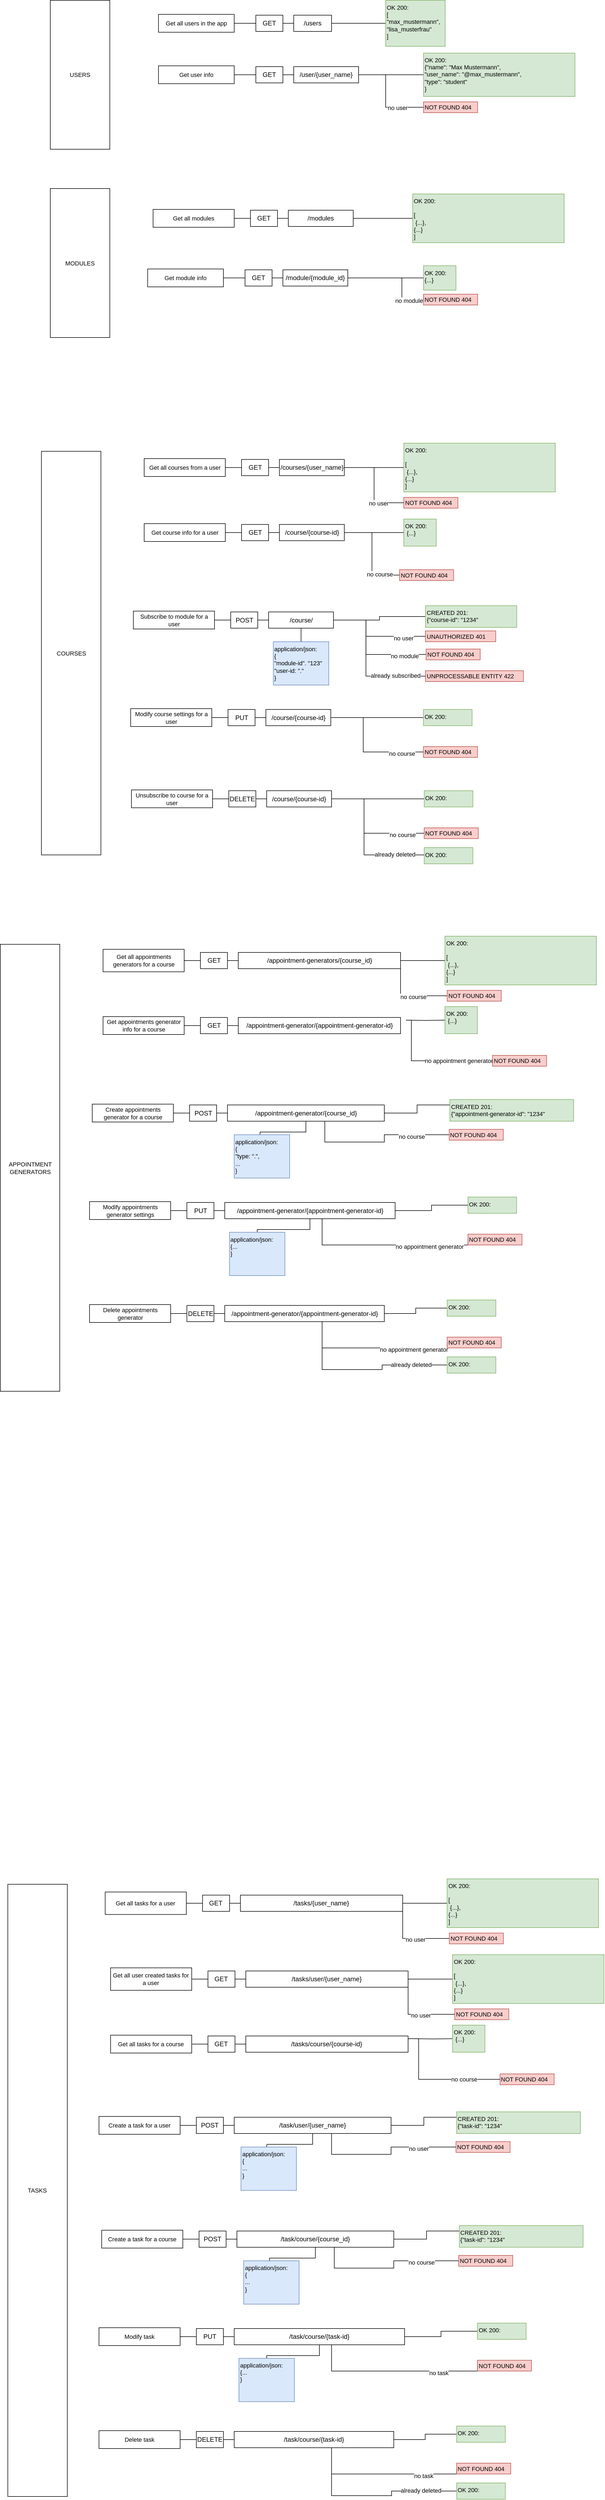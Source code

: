 <mxfile version="22.1.2" type="device">
  <diagram name="Seite-1" id="7E0EtuUDogC0Y01XTuJ_">
    <mxGraphModel dx="3590" dy="2095" grid="1" gridSize="10" guides="1" tooltips="1" connect="1" arrows="1" fold="1" page="1" pageScale="1" pageWidth="1169" pageHeight="1654" math="0" shadow="0">
      <root>
        <mxCell id="0" />
        <mxCell id="1" parent="0" />
        <mxCell id="LUVYgVV79wMqjGqhxNlR-5" style="edgeStyle=orthogonalEdgeStyle;rounded=0;orthogonalLoop=1;jettySize=auto;html=1;exitX=1;exitY=0.5;exitDx=0;exitDy=0;entryX=0;entryY=0.5;entryDx=0;entryDy=0;endArrow=none;endFill=0;" parent="1" source="LUVYgVV79wMqjGqhxNlR-3" target="LUVYgVV79wMqjGqhxNlR-4" edge="1">
          <mxGeometry relative="1" as="geometry" />
        </mxCell>
        <mxCell id="LUVYgVV79wMqjGqhxNlR-3" value="GET" style="rounded=0;whiteSpace=wrap;html=1;" parent="1" vertex="1">
          <mxGeometry x="510" y="60" width="50" height="30" as="geometry" />
        </mxCell>
        <mxCell id="LUVYgVV79wMqjGqhxNlR-7" style="edgeStyle=orthogonalEdgeStyle;shape=connector;rounded=0;orthogonalLoop=1;jettySize=auto;html=1;exitX=1;exitY=0.5;exitDx=0;exitDy=0;entryX=0;entryY=0.5;entryDx=0;entryDy=0;labelBackgroundColor=default;strokeColor=default;align=center;verticalAlign=middle;fontFamily=Helvetica;fontSize=11;fontColor=default;endArrow=none;endFill=0;" parent="1" source="LUVYgVV79wMqjGqhxNlR-4" target="LUVYgVV79wMqjGqhxNlR-6" edge="1">
          <mxGeometry relative="1" as="geometry" />
        </mxCell>
        <mxCell id="LUVYgVV79wMqjGqhxNlR-4" value="/users" style="rounded=0;whiteSpace=wrap;html=1;" parent="1" vertex="1">
          <mxGeometry x="580" y="60" width="70" height="30" as="geometry" />
        </mxCell>
        <mxCell id="LUVYgVV79wMqjGqhxNlR-6" value="OK 200:&amp;nbsp;&lt;br&gt;[&lt;br&gt;&quot;max_mustermann&quot;, &lt;br&gt;&quot;lisa_musterfrau&quot;&lt;br&gt;]" style="rounded=0;whiteSpace=wrap;html=1;fontFamily=Helvetica;fontSize=11;align=left;verticalAlign=top;fillColor=#d5e8d4;strokeColor=#82b366;" parent="1" vertex="1">
          <mxGeometry x="750" y="32.5" width="110" height="85" as="geometry" />
        </mxCell>
        <mxCell id="LUVYgVV79wMqjGqhxNlR-8" style="edgeStyle=orthogonalEdgeStyle;rounded=0;orthogonalLoop=1;jettySize=auto;html=1;exitX=1;exitY=0.5;exitDx=0;exitDy=0;entryX=0;entryY=0.5;entryDx=0;entryDy=0;endArrow=none;endFill=0;" parent="1" source="LUVYgVV79wMqjGqhxNlR-9" target="LUVYgVV79wMqjGqhxNlR-10" edge="1">
          <mxGeometry relative="1" as="geometry" />
        </mxCell>
        <mxCell id="LUVYgVV79wMqjGqhxNlR-9" value="GET" style="rounded=0;whiteSpace=wrap;html=1;" parent="1" vertex="1">
          <mxGeometry x="510" y="155" width="50" height="30" as="geometry" />
        </mxCell>
        <mxCell id="LUVYgVV79wMqjGqhxNlR-12" style="edgeStyle=orthogonalEdgeStyle;shape=connector;rounded=0;orthogonalLoop=1;jettySize=auto;html=1;exitX=1;exitY=0.5;exitDx=0;exitDy=0;entryX=0;entryY=0.5;entryDx=0;entryDy=0;labelBackgroundColor=default;strokeColor=default;align=center;verticalAlign=middle;fontFamily=Helvetica;fontSize=11;fontColor=default;endArrow=none;endFill=0;" parent="1" source="LUVYgVV79wMqjGqhxNlR-10" target="LUVYgVV79wMqjGqhxNlR-11" edge="1">
          <mxGeometry relative="1" as="geometry" />
        </mxCell>
        <mxCell id="LUVYgVV79wMqjGqhxNlR-14" style="edgeStyle=orthogonalEdgeStyle;shape=connector;rounded=0;orthogonalLoop=1;jettySize=auto;html=1;exitX=1;exitY=0.75;exitDx=0;exitDy=0;entryX=0;entryY=0.5;entryDx=0;entryDy=0;labelBackgroundColor=default;strokeColor=default;align=center;verticalAlign=middle;fontFamily=Helvetica;fontSize=11;fontColor=default;endArrow=none;endFill=0;" parent="1" source="LUVYgVV79wMqjGqhxNlR-10" target="LUVYgVV79wMqjGqhxNlR-13" edge="1">
          <mxGeometry relative="1" as="geometry">
            <Array as="points">
              <mxPoint x="700" y="170" />
              <mxPoint x="750" y="170" />
              <mxPoint x="750" y="230" />
            </Array>
          </mxGeometry>
        </mxCell>
        <mxCell id="LUVYgVV79wMqjGqhxNlR-218" value="no user" style="edgeLabel;html=1;align=center;verticalAlign=middle;resizable=0;points=[];fontSize=11;fontFamily=Helvetica;fontColor=default;" parent="LUVYgVV79wMqjGqhxNlR-14" vertex="1" connectable="0">
          <mxGeometry x="0.486" y="-1" relative="1" as="geometry">
            <mxPoint as="offset" />
          </mxGeometry>
        </mxCell>
        <mxCell id="LUVYgVV79wMqjGqhxNlR-10" value="/user/{user_name}" style="rounded=0;whiteSpace=wrap;html=1;" parent="1" vertex="1">
          <mxGeometry x="580" y="155" width="120" height="30" as="geometry" />
        </mxCell>
        <mxCell id="LUVYgVV79wMqjGqhxNlR-11" value="OK 200:&amp;nbsp;&lt;br&gt;{&quot;name&quot;: &quot;Max Mustermann&quot;,&lt;br&gt;&quot;user_name&quot;: &quot;@max_mustermann&quot;,&lt;br&gt;&quot;type&quot;: &quot;student&quot;&lt;br&gt;}" style="rounded=0;whiteSpace=wrap;html=1;fontFamily=Helvetica;fontSize=11;align=left;verticalAlign=top;fillColor=#d5e8d4;strokeColor=#82b366;" parent="1" vertex="1">
          <mxGeometry x="820" y="130" width="280" height="80" as="geometry" />
        </mxCell>
        <mxCell id="LUVYgVV79wMqjGqhxNlR-13" value="NOT FOUND 404&amp;nbsp;" style="rounded=0;whiteSpace=wrap;html=1;fontFamily=Helvetica;fontSize=11;align=left;verticalAlign=middle;fillColor=#f8cecc;strokeColor=#b85450;" parent="1" vertex="1">
          <mxGeometry x="820" y="220" width="100" height="20" as="geometry" />
        </mxCell>
        <mxCell id="LUVYgVV79wMqjGqhxNlR-23" style="edgeStyle=orthogonalEdgeStyle;shape=connector;rounded=0;orthogonalLoop=1;jettySize=auto;html=1;exitX=1;exitY=0.5;exitDx=0;exitDy=0;entryX=0;entryY=0.5;entryDx=0;entryDy=0;labelBackgroundColor=default;strokeColor=default;align=center;verticalAlign=middle;fontFamily=Helvetica;fontSize=11;fontColor=default;endArrow=none;endFill=0;" parent="1" source="LUVYgVV79wMqjGqhxNlR-22" target="LUVYgVV79wMqjGqhxNlR-3" edge="1">
          <mxGeometry relative="1" as="geometry" />
        </mxCell>
        <mxCell id="LUVYgVV79wMqjGqhxNlR-22" value="Get all users in the app" style="rounded=0;whiteSpace=wrap;html=1;fontFamily=Helvetica;fontSize=11;fontColor=default;" parent="1" vertex="1">
          <mxGeometry x="330" y="58.5" width="140" height="33" as="geometry" />
        </mxCell>
        <mxCell id="LUVYgVV79wMqjGqhxNlR-25" style="edgeStyle=orthogonalEdgeStyle;shape=connector;rounded=0;orthogonalLoop=1;jettySize=auto;html=1;exitX=1;exitY=0.5;exitDx=0;exitDy=0;entryX=0;entryY=0.5;entryDx=0;entryDy=0;labelBackgroundColor=default;strokeColor=default;align=center;verticalAlign=middle;fontFamily=Helvetica;fontSize=11;fontColor=default;endArrow=none;endFill=0;" parent="1" source="LUVYgVV79wMqjGqhxNlR-24" target="LUVYgVV79wMqjGqhxNlR-9" edge="1">
          <mxGeometry relative="1" as="geometry" />
        </mxCell>
        <mxCell id="LUVYgVV79wMqjGqhxNlR-24" value="Get user info" style="rounded=0;whiteSpace=wrap;html=1;fontFamily=Helvetica;fontSize=11;fontColor=default;" parent="1" vertex="1">
          <mxGeometry x="330" y="153.5" width="140" height="33" as="geometry" />
        </mxCell>
        <mxCell id="LUVYgVV79wMqjGqhxNlR-37" style="edgeStyle=orthogonalEdgeStyle;rounded=0;orthogonalLoop=1;jettySize=auto;html=1;exitX=1;exitY=0.5;exitDx=0;exitDy=0;entryX=0;entryY=0.5;entryDx=0;entryDy=0;endArrow=none;endFill=0;" parent="1" source="LUVYgVV79wMqjGqhxNlR-38" target="LUVYgVV79wMqjGqhxNlR-41" edge="1">
          <mxGeometry relative="1" as="geometry" />
        </mxCell>
        <mxCell id="LUVYgVV79wMqjGqhxNlR-38" value="GET" style="rounded=0;whiteSpace=wrap;html=1;" parent="1" vertex="1">
          <mxGeometry x="500" y="420" width="50" height="30" as="geometry" />
        </mxCell>
        <mxCell id="LUVYgVV79wMqjGqhxNlR-39" style="edgeStyle=orthogonalEdgeStyle;shape=connector;rounded=0;orthogonalLoop=1;jettySize=auto;html=1;exitX=1;exitY=0.5;exitDx=0;exitDy=0;entryX=0;entryY=0.5;entryDx=0;entryDy=0;labelBackgroundColor=default;strokeColor=default;align=center;verticalAlign=middle;fontFamily=Helvetica;fontSize=11;fontColor=default;endArrow=none;endFill=0;" parent="1" source="LUVYgVV79wMqjGqhxNlR-41" target="LUVYgVV79wMqjGqhxNlR-42" edge="1">
          <mxGeometry relative="1" as="geometry" />
        </mxCell>
        <mxCell id="LUVYgVV79wMqjGqhxNlR-41" value="/modules" style="rounded=0;whiteSpace=wrap;html=1;" parent="1" vertex="1">
          <mxGeometry x="570" y="420" width="120" height="30" as="geometry" />
        </mxCell>
        <mxCell id="LUVYgVV79wMqjGqhxNlR-42" value="OK 200:&amp;nbsp;&lt;br&gt;&lt;br&gt;[&lt;br&gt;&lt;span style=&quot;&quot;&gt;&lt;span style=&quot;white-space: pre;&quot;&gt;&amp;nbsp;{...},&lt;br/&gt;&lt;/span&gt;&lt;/span&gt;{...}&lt;br&gt;]" style="rounded=0;whiteSpace=wrap;html=1;fontFamily=Helvetica;fontSize=11;align=left;verticalAlign=top;fillColor=#d5e8d4;strokeColor=#82b366;" parent="1" vertex="1">
          <mxGeometry x="800" y="390" width="280" height="90" as="geometry" />
        </mxCell>
        <mxCell id="LUVYgVV79wMqjGqhxNlR-44" style="edgeStyle=orthogonalEdgeStyle;shape=connector;rounded=0;orthogonalLoop=1;jettySize=auto;html=1;exitX=1;exitY=0.5;exitDx=0;exitDy=0;entryX=0;entryY=0.5;entryDx=0;entryDy=0;labelBackgroundColor=default;strokeColor=default;align=center;verticalAlign=middle;fontFamily=Helvetica;fontSize=11;fontColor=default;endArrow=none;endFill=0;" parent="1" source="LUVYgVV79wMqjGqhxNlR-45" target="LUVYgVV79wMqjGqhxNlR-38" edge="1">
          <mxGeometry relative="1" as="geometry" />
        </mxCell>
        <mxCell id="LUVYgVV79wMqjGqhxNlR-45" value="Get all modules" style="rounded=0;whiteSpace=wrap;html=1;fontFamily=Helvetica;fontSize=11;fontColor=default;" parent="1" vertex="1">
          <mxGeometry x="320" y="418.5" width="150" height="33" as="geometry" />
        </mxCell>
        <mxCell id="LUVYgVV79wMqjGqhxNlR-46" style="edgeStyle=orthogonalEdgeStyle;rounded=0;orthogonalLoop=1;jettySize=auto;html=1;exitX=1;exitY=0.5;exitDx=0;exitDy=0;entryX=0;entryY=0.5;entryDx=0;entryDy=0;endArrow=none;endFill=0;" parent="1" source="LUVYgVV79wMqjGqhxNlR-47" target="LUVYgVV79wMqjGqhxNlR-50" edge="1">
          <mxGeometry relative="1" as="geometry" />
        </mxCell>
        <mxCell id="LUVYgVV79wMqjGqhxNlR-47" value="GET" style="rounded=0;whiteSpace=wrap;html=1;" parent="1" vertex="1">
          <mxGeometry x="490" y="530" width="50" height="30" as="geometry" />
        </mxCell>
        <mxCell id="LUVYgVV79wMqjGqhxNlR-48" style="edgeStyle=orthogonalEdgeStyle;shape=connector;rounded=0;orthogonalLoop=1;jettySize=auto;html=1;exitX=1;exitY=0.5;exitDx=0;exitDy=0;entryX=0;entryY=0.5;entryDx=0;entryDy=0;labelBackgroundColor=default;strokeColor=default;align=center;verticalAlign=middle;fontFamily=Helvetica;fontSize=11;fontColor=default;endArrow=none;endFill=0;" parent="1" source="LUVYgVV79wMqjGqhxNlR-50" target="LUVYgVV79wMqjGqhxNlR-51" edge="1">
          <mxGeometry relative="1" as="geometry" />
        </mxCell>
        <mxCell id="LUVYgVV79wMqjGqhxNlR-49" style="edgeStyle=orthogonalEdgeStyle;shape=connector;rounded=0;orthogonalLoop=1;jettySize=auto;html=1;exitX=1;exitY=0.5;exitDx=0;exitDy=0;entryX=0;entryY=0.5;entryDx=0;entryDy=0;labelBackgroundColor=default;strokeColor=default;align=center;verticalAlign=middle;fontFamily=Helvetica;fontSize=11;fontColor=default;endArrow=none;endFill=0;" parent="1" source="LUVYgVV79wMqjGqhxNlR-50" target="LUVYgVV79wMqjGqhxNlR-52" edge="1">
          <mxGeometry relative="1" as="geometry">
            <Array as="points">
              <mxPoint x="780" y="545" />
              <mxPoint x="780" y="585" />
            </Array>
          </mxGeometry>
        </mxCell>
        <mxCell id="LUVYgVV79wMqjGqhxNlR-217" value="no module" style="edgeLabel;html=1;align=center;verticalAlign=middle;resizable=0;points=[];fontSize=11;fontFamily=Helvetica;fontColor=default;" parent="LUVYgVV79wMqjGqhxNlR-49" vertex="1" connectable="0">
          <mxGeometry x="0.702" y="-2" relative="1" as="geometry">
            <mxPoint as="offset" />
          </mxGeometry>
        </mxCell>
        <mxCell id="LUVYgVV79wMqjGqhxNlR-50" value="/module/{module_id}" style="rounded=0;whiteSpace=wrap;html=1;" parent="1" vertex="1">
          <mxGeometry x="560" y="530" width="120" height="30" as="geometry" />
        </mxCell>
        <mxCell id="LUVYgVV79wMqjGqhxNlR-51" value="OK 200:&amp;nbsp;&lt;br&gt;{...}" style="rounded=0;whiteSpace=wrap;html=1;fontFamily=Helvetica;fontSize=11;align=left;verticalAlign=top;fillColor=#d5e8d4;strokeColor=#82b366;" parent="1" vertex="1">
          <mxGeometry x="820" y="522.5" width="60" height="45" as="geometry" />
        </mxCell>
        <mxCell id="LUVYgVV79wMqjGqhxNlR-52" value="NOT FOUND 404&amp;nbsp;" style="rounded=0;whiteSpace=wrap;html=1;fontFamily=Helvetica;fontSize=11;align=left;verticalAlign=middle;fillColor=#f8cecc;strokeColor=#b85450;" parent="1" vertex="1">
          <mxGeometry x="820" y="575" width="100" height="20" as="geometry" />
        </mxCell>
        <mxCell id="LUVYgVV79wMqjGqhxNlR-53" style="edgeStyle=orthogonalEdgeStyle;shape=connector;rounded=0;orthogonalLoop=1;jettySize=auto;html=1;exitX=1;exitY=0.5;exitDx=0;exitDy=0;entryX=0;entryY=0.5;entryDx=0;entryDy=0;labelBackgroundColor=default;strokeColor=default;align=center;verticalAlign=middle;fontFamily=Helvetica;fontSize=11;fontColor=default;endArrow=none;endFill=0;" parent="1" source="LUVYgVV79wMqjGqhxNlR-54" target="LUVYgVV79wMqjGqhxNlR-47" edge="1">
          <mxGeometry relative="1" as="geometry" />
        </mxCell>
        <mxCell id="LUVYgVV79wMqjGqhxNlR-54" value="Get module info" style="rounded=0;whiteSpace=wrap;html=1;fontFamily=Helvetica;fontSize=11;fontColor=default;" parent="1" vertex="1">
          <mxGeometry x="310" y="528.5" width="140" height="33" as="geometry" />
        </mxCell>
        <mxCell id="LUVYgVV79wMqjGqhxNlR-58" style="edgeStyle=orthogonalEdgeStyle;rounded=0;orthogonalLoop=1;jettySize=auto;html=1;exitX=1;exitY=0.5;exitDx=0;exitDy=0;entryX=0;entryY=0.5;entryDx=0;entryDy=0;endArrow=none;endFill=0;" parent="1" source="LUVYgVV79wMqjGqhxNlR-59" target="LUVYgVV79wMqjGqhxNlR-61" edge="1">
          <mxGeometry relative="1" as="geometry" />
        </mxCell>
        <mxCell id="LUVYgVV79wMqjGqhxNlR-59" value="GET" style="rounded=0;whiteSpace=wrap;html=1;" parent="1" vertex="1">
          <mxGeometry x="483.55" y="880" width="50" height="30" as="geometry" />
        </mxCell>
        <mxCell id="LUVYgVV79wMqjGqhxNlR-60" style="edgeStyle=orthogonalEdgeStyle;shape=connector;rounded=0;orthogonalLoop=1;jettySize=auto;html=1;exitX=1;exitY=0.5;exitDx=0;exitDy=0;entryX=0;entryY=0.5;entryDx=0;entryDy=0;labelBackgroundColor=default;strokeColor=default;align=center;verticalAlign=middle;fontFamily=Helvetica;fontSize=11;fontColor=default;endArrow=none;endFill=0;" parent="1" source="LUVYgVV79wMqjGqhxNlR-61" target="LUVYgVV79wMqjGqhxNlR-62" edge="1">
          <mxGeometry relative="1" as="geometry" />
        </mxCell>
        <mxCell id="LUVYgVV79wMqjGqhxNlR-215" style="edgeStyle=orthogonalEdgeStyle;shape=connector;rounded=0;orthogonalLoop=1;jettySize=auto;html=1;exitX=1;exitY=0.5;exitDx=0;exitDy=0;entryX=0;entryY=0.5;entryDx=0;entryDy=0;labelBackgroundColor=default;strokeColor=default;align=center;verticalAlign=middle;fontFamily=Helvetica;fontSize=11;fontColor=default;endArrow=none;endFill=0;" parent="1" source="LUVYgVV79wMqjGqhxNlR-61" target="LUVYgVV79wMqjGqhxNlR-214" edge="1">
          <mxGeometry relative="1" as="geometry" />
        </mxCell>
        <mxCell id="LUVYgVV79wMqjGqhxNlR-216" value="no user" style="edgeLabel;html=1;align=center;verticalAlign=middle;resizable=0;points=[];fontSize=11;fontFamily=Helvetica;fontColor=default;" parent="LUVYgVV79wMqjGqhxNlR-215" vertex="1" connectable="0">
          <mxGeometry x="0.463" y="-1" relative="1" as="geometry">
            <mxPoint as="offset" />
          </mxGeometry>
        </mxCell>
        <mxCell id="LUVYgVV79wMqjGqhxNlR-61" value="/courses/{user_name}" style="rounded=0;whiteSpace=wrap;html=1;" parent="1" vertex="1">
          <mxGeometry x="553.55" y="880" width="120" height="30" as="geometry" />
        </mxCell>
        <mxCell id="LUVYgVV79wMqjGqhxNlR-62" value="OK 200:&amp;nbsp;&lt;br&gt;&lt;br&gt;[&lt;br&gt;&lt;span style=&quot;&quot;&gt;&lt;span style=&quot;white-space: pre;&quot;&gt;&amp;nbsp;{...},&lt;br/&gt;&lt;/span&gt;&lt;/span&gt;{...}&lt;br&gt;]" style="rounded=0;whiteSpace=wrap;html=1;fontFamily=Helvetica;fontSize=11;align=left;verticalAlign=top;fillColor=#d5e8d4;strokeColor=#82b366;" parent="1" vertex="1">
          <mxGeometry x="783.55" y="850" width="280" height="90" as="geometry" />
        </mxCell>
        <mxCell id="LUVYgVV79wMqjGqhxNlR-63" style="edgeStyle=orthogonalEdgeStyle;shape=connector;rounded=0;orthogonalLoop=1;jettySize=auto;html=1;exitX=1;exitY=0.5;exitDx=0;exitDy=0;entryX=0;entryY=0.5;entryDx=0;entryDy=0;labelBackgroundColor=default;strokeColor=default;align=center;verticalAlign=middle;fontFamily=Helvetica;fontSize=11;fontColor=default;endArrow=none;endFill=0;" parent="1" source="LUVYgVV79wMqjGqhxNlR-64" target="LUVYgVV79wMqjGqhxNlR-59" edge="1">
          <mxGeometry relative="1" as="geometry" />
        </mxCell>
        <mxCell id="LUVYgVV79wMqjGqhxNlR-64" value="Get all courses from a user" style="rounded=0;whiteSpace=wrap;html=1;fontFamily=Helvetica;fontSize=11;fontColor=default;" parent="1" vertex="1">
          <mxGeometry x="303.55" y="878.5" width="150" height="33" as="geometry" />
        </mxCell>
        <mxCell id="LUVYgVV79wMqjGqhxNlR-65" style="edgeStyle=orthogonalEdgeStyle;rounded=0;orthogonalLoop=1;jettySize=auto;html=1;exitX=1;exitY=0.5;exitDx=0;exitDy=0;entryX=0;entryY=0.5;entryDx=0;entryDy=0;endArrow=none;endFill=0;" parent="1" source="LUVYgVV79wMqjGqhxNlR-66" target="LUVYgVV79wMqjGqhxNlR-70" edge="1">
          <mxGeometry relative="1" as="geometry" />
        </mxCell>
        <mxCell id="LUVYgVV79wMqjGqhxNlR-66" value="POST" style="rounded=0;whiteSpace=wrap;html=1;" parent="1" vertex="1">
          <mxGeometry x="463.55" y="1161.5" width="50" height="30" as="geometry" />
        </mxCell>
        <mxCell id="LUVYgVV79wMqjGqhxNlR-67" style="edgeStyle=orthogonalEdgeStyle;shape=connector;rounded=0;orthogonalLoop=1;jettySize=auto;html=1;exitX=1;exitY=0.5;exitDx=0;exitDy=0;entryX=0;entryY=0.5;entryDx=0;entryDy=0;labelBackgroundColor=default;strokeColor=default;align=center;verticalAlign=middle;fontFamily=Helvetica;fontSize=11;fontColor=default;endArrow=none;endFill=0;" parent="1" source="LUVYgVV79wMqjGqhxNlR-70" target="LUVYgVV79wMqjGqhxNlR-71" edge="1">
          <mxGeometry relative="1" as="geometry" />
        </mxCell>
        <mxCell id="LUVYgVV79wMqjGqhxNlR-68" style="edgeStyle=orthogonalEdgeStyle;shape=connector;rounded=0;orthogonalLoop=1;jettySize=auto;html=1;exitX=1;exitY=0.5;exitDx=0;exitDy=0;entryX=0;entryY=0.5;entryDx=0;entryDy=0;labelBackgroundColor=default;strokeColor=default;align=center;verticalAlign=middle;fontFamily=Helvetica;fontSize=11;fontColor=default;endArrow=none;endFill=0;" parent="1" source="LUVYgVV79wMqjGqhxNlR-70" target="LUVYgVV79wMqjGqhxNlR-72" edge="1">
          <mxGeometry relative="1" as="geometry">
            <Array as="points">
              <mxPoint x="713.55" y="1177" />
              <mxPoint x="713.55" y="1240" />
            </Array>
          </mxGeometry>
        </mxCell>
        <mxCell id="LUVYgVV79wMqjGqhxNlR-80" value="no module" style="edgeLabel;html=1;align=center;verticalAlign=middle;resizable=0;points=[];fontSize=11;fontFamily=Helvetica;fontColor=default;" parent="LUVYgVV79wMqjGqhxNlR-68" vertex="1" connectable="0">
          <mxGeometry x="0.659" y="-3" relative="1" as="geometry">
            <mxPoint as="offset" />
          </mxGeometry>
        </mxCell>
        <mxCell id="LUVYgVV79wMqjGqhxNlR-69" style="edgeStyle=orthogonalEdgeStyle;shape=connector;rounded=0;orthogonalLoop=1;jettySize=auto;html=1;exitX=0.5;exitY=1;exitDx=0;exitDy=0;labelBackgroundColor=default;strokeColor=default;align=center;verticalAlign=middle;fontFamily=Helvetica;fontSize=11;fontColor=default;endArrow=none;endFill=0;" parent="1" source="LUVYgVV79wMqjGqhxNlR-70" target="LUVYgVV79wMqjGqhxNlR-75" edge="1">
          <mxGeometry relative="1" as="geometry" />
        </mxCell>
        <mxCell id="LUVYgVV79wMqjGqhxNlR-77" style="edgeStyle=orthogonalEdgeStyle;shape=connector;rounded=0;orthogonalLoop=1;jettySize=auto;html=1;exitX=1;exitY=0.5;exitDx=0;exitDy=0;entryX=0;entryY=0.5;entryDx=0;entryDy=0;labelBackgroundColor=default;strokeColor=default;align=center;verticalAlign=middle;fontFamily=Helvetica;fontSize=11;fontColor=default;endArrow=none;endFill=0;" parent="1" source="LUVYgVV79wMqjGqhxNlR-70" target="LUVYgVV79wMqjGqhxNlR-76" edge="1">
          <mxGeometry relative="1" as="geometry">
            <Array as="points">
              <mxPoint x="713.55" y="1177" />
              <mxPoint x="713.55" y="1207" />
            </Array>
          </mxGeometry>
        </mxCell>
        <mxCell id="LUVYgVV79wMqjGqhxNlR-79" value="no user" style="edgeLabel;html=1;align=center;verticalAlign=middle;resizable=0;points=[];fontSize=11;fontFamily=Helvetica;fontColor=default;" parent="LUVYgVV79wMqjGqhxNlR-77" vertex="1" connectable="0">
          <mxGeometry x="0.592" y="-3" relative="1" as="geometry">
            <mxPoint as="offset" />
          </mxGeometry>
        </mxCell>
        <mxCell id="LUVYgVV79wMqjGqhxNlR-82" style="edgeStyle=orthogonalEdgeStyle;shape=connector;rounded=0;orthogonalLoop=1;jettySize=auto;html=1;entryX=0;entryY=0.5;entryDx=0;entryDy=0;labelBackgroundColor=default;strokeColor=default;align=center;verticalAlign=middle;fontFamily=Helvetica;fontSize=11;fontColor=default;endArrow=none;endFill=0;" parent="1" source="LUVYgVV79wMqjGqhxNlR-70" target="LUVYgVV79wMqjGqhxNlR-81" edge="1">
          <mxGeometry relative="1" as="geometry">
            <Array as="points">
              <mxPoint x="713.55" y="1177" />
              <mxPoint x="713.55" y="1280" />
            </Array>
          </mxGeometry>
        </mxCell>
        <mxCell id="LUVYgVV79wMqjGqhxNlR-84" value="already subscribed" style="edgeLabel;html=1;align=center;verticalAlign=middle;resizable=0;points=[];fontSize=11;fontFamily=Helvetica;fontColor=default;" parent="LUVYgVV79wMqjGqhxNlR-82" vertex="1" connectable="0">
          <mxGeometry x="0.593" y="1" relative="1" as="geometry">
            <mxPoint as="offset" />
          </mxGeometry>
        </mxCell>
        <mxCell id="LUVYgVV79wMqjGqhxNlR-70" value="/course/" style="rounded=0;whiteSpace=wrap;html=1;" parent="1" vertex="1">
          <mxGeometry x="533.55" y="1161.5" width="120" height="30" as="geometry" />
        </mxCell>
        <mxCell id="LUVYgVV79wMqjGqhxNlR-71" value="CREATED 201:&lt;br&gt;{&quot;course-id&quot;: &quot;1234&quot;&amp;nbsp;" style="rounded=0;whiteSpace=wrap;html=1;fontFamily=Helvetica;fontSize=11;align=left;verticalAlign=top;fillColor=#d5e8d4;strokeColor=#82b366;" parent="1" vertex="1">
          <mxGeometry x="823.55" y="1150" width="168.77" height="40" as="geometry" />
        </mxCell>
        <mxCell id="LUVYgVV79wMqjGqhxNlR-72" value="NOT FOUND 404&amp;nbsp;" style="rounded=0;whiteSpace=wrap;html=1;fontFamily=Helvetica;fontSize=11;align=left;verticalAlign=middle;fillColor=#f8cecc;strokeColor=#b85450;" parent="1" vertex="1">
          <mxGeometry x="824.78" y="1230" width="100" height="20" as="geometry" />
        </mxCell>
        <mxCell id="LUVYgVV79wMqjGqhxNlR-73" style="edgeStyle=orthogonalEdgeStyle;shape=connector;rounded=0;orthogonalLoop=1;jettySize=auto;html=1;exitX=1;exitY=0.5;exitDx=0;exitDy=0;entryX=0;entryY=0.5;entryDx=0;entryDy=0;labelBackgroundColor=default;strokeColor=default;align=center;verticalAlign=middle;fontFamily=Helvetica;fontSize=11;fontColor=default;endArrow=none;endFill=0;" parent="1" source="LUVYgVV79wMqjGqhxNlR-74" target="LUVYgVV79wMqjGqhxNlR-66" edge="1">
          <mxGeometry relative="1" as="geometry" />
        </mxCell>
        <mxCell id="LUVYgVV79wMqjGqhxNlR-74" value="Subscribe to module for a user" style="rounded=0;whiteSpace=wrap;html=1;fontFamily=Helvetica;fontSize=11;fontColor=default;" parent="1" vertex="1">
          <mxGeometry x="283.55" y="1160" width="150" height="33" as="geometry" />
        </mxCell>
        <mxCell id="LUVYgVV79wMqjGqhxNlR-75" value="application/json:&lt;br&gt;{&lt;br&gt;&quot;module-id&quot;. &quot;123&quot;&lt;br&gt;&quot;user-id: &quot;.&quot;&lt;br&gt;}" style="rounded=0;whiteSpace=wrap;html=1;fontFamily=Helvetica;fontSize=11;align=left;verticalAlign=top;fillColor=#dae8fc;strokeColor=#6c8ebf;" parent="1" vertex="1">
          <mxGeometry x="542.3" y="1216.5" width="102.5" height="80" as="geometry" />
        </mxCell>
        <mxCell id="LUVYgVV79wMqjGqhxNlR-76" value="UNAUTHORIZED 401" style="rounded=0;whiteSpace=wrap;html=1;fontFamily=Helvetica;fontSize=11;align=left;verticalAlign=middle;fillColor=#f8cecc;strokeColor=#b85450;" parent="1" vertex="1">
          <mxGeometry x="823.55" y="1196.5" width="130" height="20" as="geometry" />
        </mxCell>
        <mxCell id="LUVYgVV79wMqjGqhxNlR-78" style="edgeStyle=orthogonalEdgeStyle;shape=connector;rounded=0;orthogonalLoop=1;jettySize=auto;html=1;exitX=1;exitY=0.75;exitDx=0;exitDy=0;entryX=1;entryY=0.5;entryDx=0;entryDy=0;labelBackgroundColor=default;strokeColor=default;align=center;verticalAlign=middle;fontFamily=Helvetica;fontSize=11;fontColor=default;endArrow=none;endFill=0;" parent="1" source="LUVYgVV79wMqjGqhxNlR-10" target="LUVYgVV79wMqjGqhxNlR-10" edge="1">
          <mxGeometry relative="1" as="geometry" />
        </mxCell>
        <mxCell id="LUVYgVV79wMqjGqhxNlR-81" value="UNPROCESSABLE ENTITY 422" style="rounded=0;whiteSpace=wrap;html=1;fontFamily=Helvetica;fontSize=11;align=left;verticalAlign=middle;fillColor=#f8cecc;strokeColor=#b85450;" parent="1" vertex="1">
          <mxGeometry x="823.55" y="1270" width="181.23" height="20" as="geometry" />
        </mxCell>
        <mxCell id="LUVYgVV79wMqjGqhxNlR-85" style="edgeStyle=orthogonalEdgeStyle;rounded=0;orthogonalLoop=1;jettySize=auto;html=1;exitX=1;exitY=0.5;exitDx=0;exitDy=0;entryX=0;entryY=0.5;entryDx=0;entryDy=0;endArrow=none;endFill=0;" parent="1" source="LUVYgVV79wMqjGqhxNlR-86" target="LUVYgVV79wMqjGqhxNlR-95" edge="1">
          <mxGeometry relative="1" as="geometry" />
        </mxCell>
        <mxCell id="LUVYgVV79wMqjGqhxNlR-86" value="DELETE" style="rounded=0;whiteSpace=wrap;html=1;" parent="1" vertex="1">
          <mxGeometry x="460" y="1491.5" width="50" height="30" as="geometry" />
        </mxCell>
        <mxCell id="LUVYgVV79wMqjGqhxNlR-87" style="edgeStyle=orthogonalEdgeStyle;shape=connector;rounded=0;orthogonalLoop=1;jettySize=auto;html=1;exitX=1;exitY=0.5;exitDx=0;exitDy=0;entryX=0;entryY=0.5;entryDx=0;entryDy=0;labelBackgroundColor=default;strokeColor=default;align=center;verticalAlign=middle;fontFamily=Helvetica;fontSize=11;fontColor=default;endArrow=none;endFill=0;" parent="1" source="LUVYgVV79wMqjGqhxNlR-95" target="LUVYgVV79wMqjGqhxNlR-96" edge="1">
          <mxGeometry relative="1" as="geometry" />
        </mxCell>
        <mxCell id="LUVYgVV79wMqjGqhxNlR-88" style="edgeStyle=orthogonalEdgeStyle;shape=connector;rounded=0;orthogonalLoop=1;jettySize=auto;html=1;exitX=1;exitY=0.5;exitDx=0;exitDy=0;entryX=0;entryY=0.5;entryDx=0;entryDy=0;labelBackgroundColor=default;strokeColor=default;align=center;verticalAlign=middle;fontFamily=Helvetica;fontSize=11;fontColor=default;endArrow=none;endFill=0;" parent="1" source="LUVYgVV79wMqjGqhxNlR-95" target="LUVYgVV79wMqjGqhxNlR-97" edge="1">
          <mxGeometry relative="1" as="geometry">
            <Array as="points">
              <mxPoint x="710" y="1507" />
              <mxPoint x="710" y="1570" />
            </Array>
          </mxGeometry>
        </mxCell>
        <mxCell id="LUVYgVV79wMqjGqhxNlR-89" value="no course" style="edgeLabel;html=1;align=center;verticalAlign=middle;resizable=0;points=[];fontSize=11;fontFamily=Helvetica;fontColor=default;" parent="LUVYgVV79wMqjGqhxNlR-88" vertex="1" connectable="0">
          <mxGeometry x="0.659" y="-3" relative="1" as="geometry">
            <mxPoint as="offset" />
          </mxGeometry>
        </mxCell>
        <mxCell id="LUVYgVV79wMqjGqhxNlR-93" style="edgeStyle=orthogonalEdgeStyle;shape=connector;rounded=0;orthogonalLoop=1;jettySize=auto;html=1;entryX=0;entryY=0.5;entryDx=0;entryDy=0;labelBackgroundColor=default;strokeColor=default;align=center;verticalAlign=middle;fontFamily=Helvetica;fontSize=11;fontColor=default;endArrow=none;endFill=0;" parent="1" source="LUVYgVV79wMqjGqhxNlR-95" target="LUVYgVV79wMqjGqhxNlR-103" edge="1">
          <mxGeometry relative="1" as="geometry">
            <Array as="points">
              <mxPoint x="710" y="1506" />
              <mxPoint x="710" y="1610" />
              <mxPoint x="821" y="1610" />
            </Array>
            <mxPoint x="820" y="1610" as="targetPoint" />
          </mxGeometry>
        </mxCell>
        <mxCell id="LUVYgVV79wMqjGqhxNlR-94" value="already deleted" style="edgeLabel;html=1;align=center;verticalAlign=middle;resizable=0;points=[];fontSize=11;fontFamily=Helvetica;fontColor=default;" parent="LUVYgVV79wMqjGqhxNlR-93" vertex="1" connectable="0">
          <mxGeometry x="0.593" y="1" relative="1" as="geometry">
            <mxPoint as="offset" />
          </mxGeometry>
        </mxCell>
        <mxCell id="LUVYgVV79wMqjGqhxNlR-95" value="/course/{course-id}" style="rounded=0;whiteSpace=wrap;html=1;" parent="1" vertex="1">
          <mxGeometry x="530" y="1491.5" width="120" height="30" as="geometry" />
        </mxCell>
        <mxCell id="LUVYgVV79wMqjGqhxNlR-96" value="OK 200:&amp;nbsp;" style="rounded=0;whiteSpace=wrap;html=1;fontFamily=Helvetica;fontSize=11;align=left;verticalAlign=top;fillColor=#d5e8d4;strokeColor=#82b366;" parent="1" vertex="1">
          <mxGeometry x="821.23" y="1491.5" width="90" height="30" as="geometry" />
        </mxCell>
        <mxCell id="LUVYgVV79wMqjGqhxNlR-97" value="NOT FOUND 404&amp;nbsp;" style="rounded=0;whiteSpace=wrap;html=1;fontFamily=Helvetica;fontSize=11;align=left;verticalAlign=middle;fillColor=#f8cecc;strokeColor=#b85450;" parent="1" vertex="1">
          <mxGeometry x="821.23" y="1560" width="100" height="20" as="geometry" />
        </mxCell>
        <mxCell id="LUVYgVV79wMqjGqhxNlR-98" style="edgeStyle=orthogonalEdgeStyle;shape=connector;rounded=0;orthogonalLoop=1;jettySize=auto;html=1;exitX=1;exitY=0.5;exitDx=0;exitDy=0;entryX=0;entryY=0.5;entryDx=0;entryDy=0;labelBackgroundColor=default;strokeColor=default;align=center;verticalAlign=middle;fontFamily=Helvetica;fontSize=11;fontColor=default;endArrow=none;endFill=0;" parent="1" source="LUVYgVV79wMqjGqhxNlR-99" target="LUVYgVV79wMqjGqhxNlR-86" edge="1">
          <mxGeometry relative="1" as="geometry" />
        </mxCell>
        <mxCell id="LUVYgVV79wMqjGqhxNlR-99" value="Unsubscribe to course for a user" style="rounded=0;whiteSpace=wrap;html=1;fontFamily=Helvetica;fontSize=11;fontColor=default;" parent="1" vertex="1">
          <mxGeometry x="280" y="1490" width="150" height="33" as="geometry" />
        </mxCell>
        <mxCell id="LUVYgVV79wMqjGqhxNlR-103" value="OK 200:&amp;nbsp;" style="rounded=0;whiteSpace=wrap;html=1;fontFamily=Helvetica;fontSize=11;align=left;verticalAlign=top;fillColor=#d5e8d4;strokeColor=#82b366;" parent="1" vertex="1">
          <mxGeometry x="821.23" y="1596.5" width="90" height="30" as="geometry" />
        </mxCell>
        <mxCell id="LUVYgVV79wMqjGqhxNlR-104" style="edgeStyle=orthogonalEdgeStyle;rounded=0;orthogonalLoop=1;jettySize=auto;html=1;exitX=1;exitY=0.5;exitDx=0;exitDy=0;entryX=0;entryY=0.5;entryDx=0;entryDy=0;endArrow=none;endFill=0;" parent="1" source="LUVYgVV79wMqjGqhxNlR-105" target="LUVYgVV79wMqjGqhxNlR-107" edge="1">
          <mxGeometry relative="1" as="geometry" />
        </mxCell>
        <mxCell id="LUVYgVV79wMqjGqhxNlR-105" value="GET" style="rounded=0;whiteSpace=wrap;html=1;" parent="1" vertex="1">
          <mxGeometry x="483.55" y="1000" width="50" height="30" as="geometry" />
        </mxCell>
        <mxCell id="LUVYgVV79wMqjGqhxNlR-106" style="edgeStyle=orthogonalEdgeStyle;shape=connector;rounded=0;orthogonalLoop=1;jettySize=auto;html=1;exitX=1;exitY=0.5;exitDx=0;exitDy=0;entryX=0;entryY=0.5;entryDx=0;entryDy=0;labelBackgroundColor=default;strokeColor=default;align=center;verticalAlign=middle;fontFamily=Helvetica;fontSize=11;fontColor=default;endArrow=none;endFill=0;" parent="1" source="LUVYgVV79wMqjGqhxNlR-107" target="LUVYgVV79wMqjGqhxNlR-108" edge="1">
          <mxGeometry relative="1" as="geometry" />
        </mxCell>
        <mxCell id="LUVYgVV79wMqjGqhxNlR-118" style="edgeStyle=orthogonalEdgeStyle;shape=connector;rounded=0;orthogonalLoop=1;jettySize=auto;html=1;exitX=1;exitY=0.5;exitDx=0;exitDy=0;entryX=0;entryY=0.5;entryDx=0;entryDy=0;labelBackgroundColor=default;strokeColor=default;align=center;verticalAlign=middle;fontFamily=Helvetica;fontSize=11;fontColor=default;endArrow=none;endFill=0;" parent="1" source="LUVYgVV79wMqjGqhxNlR-107" target="LUVYgVV79wMqjGqhxNlR-114" edge="1">
          <mxGeometry relative="1" as="geometry" />
        </mxCell>
        <mxCell id="LUVYgVV79wMqjGqhxNlR-119" value="no course" style="edgeLabel;html=1;align=center;verticalAlign=middle;resizable=0;points=[];fontSize=11;fontFamily=Helvetica;fontColor=default;" parent="LUVYgVV79wMqjGqhxNlR-118" vertex="1" connectable="0">
          <mxGeometry x="0.587" y="2" relative="1" as="geometry">
            <mxPoint as="offset" />
          </mxGeometry>
        </mxCell>
        <mxCell id="LUVYgVV79wMqjGqhxNlR-107" value="/course/{course-id}" style="rounded=0;whiteSpace=wrap;html=1;" parent="1" vertex="1">
          <mxGeometry x="553.55" y="1000" width="120" height="30" as="geometry" />
        </mxCell>
        <mxCell id="LUVYgVV79wMqjGqhxNlR-108" value="OK 200:&amp;nbsp;&lt;br&gt;&lt;span style=&quot;&quot;&gt;&lt;span style=&quot;white-space: pre;&quot;&gt;&amp;nbsp;{...}&lt;br&gt;&lt;/span&gt;&lt;/span&gt;&lt;br&gt;" style="rounded=0;whiteSpace=wrap;html=1;fontFamily=Helvetica;fontSize=11;align=left;verticalAlign=top;fillColor=#d5e8d4;strokeColor=#82b366;" parent="1" vertex="1">
          <mxGeometry x="783.55" y="990" width="60" height="50" as="geometry" />
        </mxCell>
        <mxCell id="LUVYgVV79wMqjGqhxNlR-109" style="edgeStyle=orthogonalEdgeStyle;shape=connector;rounded=0;orthogonalLoop=1;jettySize=auto;html=1;exitX=1;exitY=0.5;exitDx=0;exitDy=0;entryX=0;entryY=0.5;entryDx=0;entryDy=0;labelBackgroundColor=default;strokeColor=default;align=center;verticalAlign=middle;fontFamily=Helvetica;fontSize=11;fontColor=default;endArrow=none;endFill=0;" parent="1" source="LUVYgVV79wMqjGqhxNlR-110" target="LUVYgVV79wMqjGqhxNlR-105" edge="1">
          <mxGeometry relative="1" as="geometry" />
        </mxCell>
        <mxCell id="LUVYgVV79wMqjGqhxNlR-110" value="Get course info for a user" style="rounded=0;whiteSpace=wrap;html=1;fontFamily=Helvetica;fontSize=11;fontColor=default;" parent="1" vertex="1">
          <mxGeometry x="303.55" y="998.5" width="150" height="33" as="geometry" />
        </mxCell>
        <mxCell id="LUVYgVV79wMqjGqhxNlR-114" value="NOT FOUND 404&amp;nbsp;" style="rounded=0;whiteSpace=wrap;html=1;fontFamily=Helvetica;fontSize=11;align=left;verticalAlign=middle;fillColor=#f8cecc;strokeColor=#b85450;" parent="1" vertex="1">
          <mxGeometry x="775.65" y="1083.5" width="100" height="20" as="geometry" />
        </mxCell>
        <mxCell id="LUVYgVV79wMqjGqhxNlR-120" style="edgeStyle=orthogonalEdgeStyle;rounded=0;orthogonalLoop=1;jettySize=auto;html=1;exitX=1;exitY=0.5;exitDx=0;exitDy=0;entryX=0;entryY=0.5;entryDx=0;entryDy=0;endArrow=none;endFill=0;" parent="1" source="LUVYgVV79wMqjGqhxNlR-121" target="LUVYgVV79wMqjGqhxNlR-130" edge="1">
          <mxGeometry relative="1" as="geometry" />
        </mxCell>
        <mxCell id="LUVYgVV79wMqjGqhxNlR-121" value="PUT" style="rounded=0;whiteSpace=wrap;html=1;" parent="1" vertex="1">
          <mxGeometry x="458.55" y="1341.5" width="50" height="30" as="geometry" />
        </mxCell>
        <mxCell id="LUVYgVV79wMqjGqhxNlR-122" style="edgeStyle=orthogonalEdgeStyle;shape=connector;rounded=0;orthogonalLoop=1;jettySize=auto;html=1;exitX=1;exitY=0.5;exitDx=0;exitDy=0;entryX=0;entryY=0.5;entryDx=0;entryDy=0;labelBackgroundColor=default;strokeColor=default;align=center;verticalAlign=middle;fontFamily=Helvetica;fontSize=11;fontColor=default;endArrow=none;endFill=0;" parent="1" source="LUVYgVV79wMqjGqhxNlR-130" target="LUVYgVV79wMqjGqhxNlR-131" edge="1">
          <mxGeometry relative="1" as="geometry" />
        </mxCell>
        <mxCell id="LUVYgVV79wMqjGqhxNlR-123" style="edgeStyle=orthogonalEdgeStyle;shape=connector;rounded=0;orthogonalLoop=1;jettySize=auto;html=1;exitX=1;exitY=0.5;exitDx=0;exitDy=0;entryX=0;entryY=0.5;entryDx=0;entryDy=0;labelBackgroundColor=default;strokeColor=default;align=center;verticalAlign=middle;fontFamily=Helvetica;fontSize=11;fontColor=default;endArrow=none;endFill=0;" parent="1" source="LUVYgVV79wMqjGqhxNlR-130" target="LUVYgVV79wMqjGqhxNlR-132" edge="1">
          <mxGeometry relative="1" as="geometry">
            <Array as="points">
              <mxPoint x="708.55" y="1357" />
              <mxPoint x="708.55" y="1420" />
            </Array>
          </mxGeometry>
        </mxCell>
        <mxCell id="LUVYgVV79wMqjGqhxNlR-124" value="no course" style="edgeLabel;html=1;align=center;verticalAlign=middle;resizable=0;points=[];fontSize=11;fontFamily=Helvetica;fontColor=default;" parent="LUVYgVV79wMqjGqhxNlR-123" vertex="1" connectable="0">
          <mxGeometry x="0.659" y="-3" relative="1" as="geometry">
            <mxPoint as="offset" />
          </mxGeometry>
        </mxCell>
        <mxCell id="LUVYgVV79wMqjGqhxNlR-130" value="/course/{course-id}" style="rounded=0;whiteSpace=wrap;html=1;" parent="1" vertex="1">
          <mxGeometry x="528.55" y="1341.5" width="120" height="30" as="geometry" />
        </mxCell>
        <mxCell id="LUVYgVV79wMqjGqhxNlR-131" value="OK 200:&amp;nbsp;" style="rounded=0;whiteSpace=wrap;html=1;fontFamily=Helvetica;fontSize=11;align=left;verticalAlign=top;fillColor=#d5e8d4;strokeColor=#82b366;" parent="1" vertex="1">
          <mxGeometry x="819.78" y="1341.5" width="90" height="30" as="geometry" />
        </mxCell>
        <mxCell id="LUVYgVV79wMqjGqhxNlR-132" value="NOT FOUND 404&amp;nbsp;" style="rounded=0;whiteSpace=wrap;html=1;fontFamily=Helvetica;fontSize=11;align=left;verticalAlign=middle;fillColor=#f8cecc;strokeColor=#b85450;" parent="1" vertex="1">
          <mxGeometry x="819.78" y="1410" width="100" height="20" as="geometry" />
        </mxCell>
        <mxCell id="LUVYgVV79wMqjGqhxNlR-133" style="edgeStyle=orthogonalEdgeStyle;shape=connector;rounded=0;orthogonalLoop=1;jettySize=auto;html=1;exitX=1;exitY=0.5;exitDx=0;exitDy=0;entryX=0;entryY=0.5;entryDx=0;entryDy=0;labelBackgroundColor=default;strokeColor=default;align=center;verticalAlign=middle;fontFamily=Helvetica;fontSize=11;fontColor=default;endArrow=none;endFill=0;" parent="1" source="LUVYgVV79wMqjGqhxNlR-134" target="LUVYgVV79wMqjGqhxNlR-121" edge="1">
          <mxGeometry relative="1" as="geometry" />
        </mxCell>
        <mxCell id="LUVYgVV79wMqjGqhxNlR-134" value="Modify course settings for a user" style="rounded=0;whiteSpace=wrap;html=1;fontFamily=Helvetica;fontSize=11;fontColor=default;" parent="1" vertex="1">
          <mxGeometry x="278.55" y="1340" width="150" height="33" as="geometry" />
        </mxCell>
        <mxCell id="LUVYgVV79wMqjGqhxNlR-138" value="COURSES" style="rounded=0;whiteSpace=wrap;html=1;fontFamily=Helvetica;fontSize=11;fontColor=default;" parent="1" vertex="1">
          <mxGeometry x="113.55" y="865" width="110" height="745" as="geometry" />
        </mxCell>
        <mxCell id="LUVYgVV79wMqjGqhxNlR-139" value="MODULES" style="rounded=0;whiteSpace=wrap;html=1;fontFamily=Helvetica;fontSize=11;fontColor=default;" parent="1" vertex="1">
          <mxGeometry x="130" y="380" width="110" height="275" as="geometry" />
        </mxCell>
        <mxCell id="LUVYgVV79wMqjGqhxNlR-140" value="USERS" style="rounded=0;whiteSpace=wrap;html=1;fontFamily=Helvetica;fontSize=11;fontColor=default;" parent="1" vertex="1">
          <mxGeometry x="130" y="32.5" width="110" height="275" as="geometry" />
        </mxCell>
        <mxCell id="LUVYgVV79wMqjGqhxNlR-141" style="edgeStyle=orthogonalEdgeStyle;rounded=0;orthogonalLoop=1;jettySize=auto;html=1;exitX=1;exitY=0.5;exitDx=0;exitDy=0;entryX=0;entryY=0.5;entryDx=0;entryDy=0;endArrow=none;endFill=0;" parent="1" source="LUVYgVV79wMqjGqhxNlR-142" target="LUVYgVV79wMqjGqhxNlR-144" edge="1">
          <mxGeometry relative="1" as="geometry" />
        </mxCell>
        <mxCell id="LUVYgVV79wMqjGqhxNlR-142" value="GET" style="rounded=0;whiteSpace=wrap;html=1;" parent="1" vertex="1">
          <mxGeometry x="407.5" y="1790" width="50" height="30" as="geometry" />
        </mxCell>
        <mxCell id="LUVYgVV79wMqjGqhxNlR-143" style="edgeStyle=orthogonalEdgeStyle;shape=connector;rounded=0;orthogonalLoop=1;jettySize=auto;html=1;exitX=1;exitY=0.5;exitDx=0;exitDy=0;entryX=0;entryY=0.5;entryDx=0;entryDy=0;labelBackgroundColor=default;strokeColor=default;align=center;verticalAlign=middle;fontFamily=Helvetica;fontSize=11;fontColor=default;endArrow=none;endFill=0;" parent="1" source="LUVYgVV79wMqjGqhxNlR-144" target="LUVYgVV79wMqjGqhxNlR-145" edge="1">
          <mxGeometry relative="1" as="geometry" />
        </mxCell>
        <mxCell id="LUVYgVV79wMqjGqhxNlR-223" style="edgeStyle=orthogonalEdgeStyle;shape=connector;rounded=0;orthogonalLoop=1;jettySize=auto;html=1;exitX=1;exitY=0.5;exitDx=0;exitDy=0;entryX=0;entryY=0.5;entryDx=0;entryDy=0;labelBackgroundColor=default;strokeColor=default;align=center;verticalAlign=middle;fontFamily=Helvetica;fontSize=11;fontColor=default;endArrow=none;endFill=0;" parent="1" source="LUVYgVV79wMqjGqhxNlR-144" target="LUVYgVV79wMqjGqhxNlR-221" edge="1">
          <mxGeometry relative="1" as="geometry">
            <Array as="points">
              <mxPoint x="777.5" y="1870" />
            </Array>
          </mxGeometry>
        </mxCell>
        <mxCell id="LUVYgVV79wMqjGqhxNlR-224" value="no course" style="edgeLabel;html=1;align=center;verticalAlign=middle;resizable=0;points=[];fontSize=11;fontFamily=Helvetica;fontColor=default;" parent="LUVYgVV79wMqjGqhxNlR-223" vertex="1" connectable="0">
          <mxGeometry x="0.164" y="-2" relative="1" as="geometry">
            <mxPoint as="offset" />
          </mxGeometry>
        </mxCell>
        <mxCell id="LUVYgVV79wMqjGqhxNlR-144" value="/appointment-generators/{course_id}" style="rounded=0;whiteSpace=wrap;html=1;" parent="1" vertex="1">
          <mxGeometry x="477.5" y="1790" width="300" height="30" as="geometry" />
        </mxCell>
        <mxCell id="LUVYgVV79wMqjGqhxNlR-145" value="OK 200:&amp;nbsp;&lt;br&gt;&lt;br&gt;[&lt;br&gt;&lt;span style=&quot;&quot;&gt;&lt;span style=&quot;white-space: pre;&quot;&gt;&amp;nbsp;{...},&lt;br/&gt;&lt;/span&gt;&lt;/span&gt;{...}&lt;br&gt;]" style="rounded=0;whiteSpace=wrap;html=1;fontFamily=Helvetica;fontSize=11;align=left;verticalAlign=top;fillColor=#d5e8d4;strokeColor=#82b366;" parent="1" vertex="1">
          <mxGeometry x="859.6" y="1760" width="280" height="90" as="geometry" />
        </mxCell>
        <mxCell id="LUVYgVV79wMqjGqhxNlR-146" style="edgeStyle=orthogonalEdgeStyle;shape=connector;rounded=0;orthogonalLoop=1;jettySize=auto;html=1;exitX=1;exitY=0.5;exitDx=0;exitDy=0;entryX=0;entryY=0.5;entryDx=0;entryDy=0;labelBackgroundColor=default;strokeColor=default;align=center;verticalAlign=middle;fontFamily=Helvetica;fontSize=11;fontColor=default;endArrow=none;endFill=0;" parent="1" source="LUVYgVV79wMqjGqhxNlR-147" target="LUVYgVV79wMqjGqhxNlR-142" edge="1">
          <mxGeometry relative="1" as="geometry" />
        </mxCell>
        <mxCell id="LUVYgVV79wMqjGqhxNlR-147" value="Get all appointments generators for a course" style="rounded=0;whiteSpace=wrap;html=1;fontFamily=Helvetica;fontSize=11;fontColor=default;" parent="1" vertex="1">
          <mxGeometry x="227.5" y="1784.25" width="150" height="41.5" as="geometry" />
        </mxCell>
        <mxCell id="LUVYgVV79wMqjGqhxNlR-148" style="edgeStyle=orthogonalEdgeStyle;rounded=0;orthogonalLoop=1;jettySize=auto;html=1;exitX=1;exitY=0.5;exitDx=0;exitDy=0;entryX=0;entryY=0.5;entryDx=0;entryDy=0;endArrow=none;endFill=0;" parent="1" source="LUVYgVV79wMqjGqhxNlR-149" target="LUVYgVV79wMqjGqhxNlR-158" edge="1">
          <mxGeometry relative="1" as="geometry" />
        </mxCell>
        <mxCell id="LUVYgVV79wMqjGqhxNlR-149" value="POST" style="rounded=0;whiteSpace=wrap;html=1;" parent="1" vertex="1">
          <mxGeometry x="387.5" y="2071.5" width="50" height="30" as="geometry" />
        </mxCell>
        <mxCell id="LUVYgVV79wMqjGqhxNlR-150" style="edgeStyle=orthogonalEdgeStyle;shape=connector;rounded=0;orthogonalLoop=1;jettySize=auto;html=1;exitX=1;exitY=0.5;exitDx=0;exitDy=0;entryX=0;entryY=0.25;entryDx=0;entryDy=0;labelBackgroundColor=default;strokeColor=default;align=center;verticalAlign=middle;fontFamily=Helvetica;fontSize=11;fontColor=default;endArrow=none;endFill=0;" parent="1" source="LUVYgVV79wMqjGqhxNlR-158" target="LUVYgVV79wMqjGqhxNlR-220" edge="1">
          <mxGeometry relative="1" as="geometry">
            <mxPoint x="748.73" y="2086.5" as="targetPoint" />
          </mxGeometry>
        </mxCell>
        <mxCell id="LUVYgVV79wMqjGqhxNlR-151" style="edgeStyle=orthogonalEdgeStyle;shape=connector;rounded=0;orthogonalLoop=1;jettySize=auto;html=1;exitX=1;exitY=0.5;exitDx=0;exitDy=0;entryX=0;entryY=0.5;entryDx=0;entryDy=0;labelBackgroundColor=default;strokeColor=default;align=center;verticalAlign=middle;fontFamily=Helvetica;fontSize=11;fontColor=default;endArrow=none;endFill=0;" parent="1" source="LUVYgVV79wMqjGqhxNlR-158" target="LUVYgVV79wMqjGqhxNlR-160" edge="1">
          <mxGeometry relative="1" as="geometry">
            <Array as="points">
              <mxPoint x="637.5" y="2087" />
              <mxPoint x="637.5" y="2140" />
              <mxPoint x="747.5" y="2140" />
            </Array>
          </mxGeometry>
        </mxCell>
        <mxCell id="LUVYgVV79wMqjGqhxNlR-152" value="no course" style="edgeLabel;html=1;align=center;verticalAlign=middle;resizable=0;points=[];fontSize=11;fontFamily=Helvetica;fontColor=default;" parent="LUVYgVV79wMqjGqhxNlR-151" vertex="1" connectable="0">
          <mxGeometry x="0.659" y="-3" relative="1" as="geometry">
            <mxPoint as="offset" />
          </mxGeometry>
        </mxCell>
        <mxCell id="LUVYgVV79wMqjGqhxNlR-153" style="edgeStyle=orthogonalEdgeStyle;shape=connector;rounded=0;orthogonalLoop=1;jettySize=auto;html=1;exitX=0.5;exitY=1;exitDx=0;exitDy=0;labelBackgroundColor=default;strokeColor=default;align=center;verticalAlign=middle;fontFamily=Helvetica;fontSize=11;fontColor=default;endArrow=none;endFill=0;" parent="1" source="LUVYgVV79wMqjGqhxNlR-158" edge="1">
          <mxGeometry relative="1" as="geometry">
            <mxPoint x="517.529" y="2126.5" as="targetPoint" />
          </mxGeometry>
        </mxCell>
        <mxCell id="LUVYgVV79wMqjGqhxNlR-158" value="/appointment-generator/{course_id}" style="rounded=0;whiteSpace=wrap;html=1;" parent="1" vertex="1">
          <mxGeometry x="457.5" y="2071.5" width="290" height="30" as="geometry" />
        </mxCell>
        <mxCell id="LUVYgVV79wMqjGqhxNlR-160" value="NOT FOUND 404&amp;nbsp;" style="rounded=0;whiteSpace=wrap;html=1;fontFamily=Helvetica;fontSize=11;align=left;verticalAlign=middle;fillColor=#f8cecc;strokeColor=#b85450;" parent="1" vertex="1">
          <mxGeometry x="867.47" y="2116.5" width="100" height="20" as="geometry" />
        </mxCell>
        <mxCell id="LUVYgVV79wMqjGqhxNlR-161" style="edgeStyle=orthogonalEdgeStyle;shape=connector;rounded=0;orthogonalLoop=1;jettySize=auto;html=1;exitX=1;exitY=0.5;exitDx=0;exitDy=0;entryX=0;entryY=0.5;entryDx=0;entryDy=0;labelBackgroundColor=default;strokeColor=default;align=center;verticalAlign=middle;fontFamily=Helvetica;fontSize=11;fontColor=default;endArrow=none;endFill=0;" parent="1" source="LUVYgVV79wMqjGqhxNlR-162" target="LUVYgVV79wMqjGqhxNlR-149" edge="1">
          <mxGeometry relative="1" as="geometry" />
        </mxCell>
        <mxCell id="LUVYgVV79wMqjGqhxNlR-162" value="Create appointments generator for a course" style="rounded=0;whiteSpace=wrap;html=1;fontFamily=Helvetica;fontSize=11;fontColor=default;" parent="1" vertex="1">
          <mxGeometry x="207.5" y="2070" width="150" height="33" as="geometry" />
        </mxCell>
        <mxCell id="LUVYgVV79wMqjGqhxNlR-166" style="edgeStyle=orthogonalEdgeStyle;rounded=0;orthogonalLoop=1;jettySize=auto;html=1;exitX=1;exitY=0.5;exitDx=0;exitDy=0;entryX=0;entryY=0.5;entryDx=0;entryDy=0;endArrow=none;endFill=0;" parent="1" source="LUVYgVV79wMqjGqhxNlR-167" target="LUVYgVV79wMqjGqhxNlR-176" edge="1">
          <mxGeometry relative="1" as="geometry" />
        </mxCell>
        <mxCell id="LUVYgVV79wMqjGqhxNlR-167" value="DELETE" style="rounded=0;whiteSpace=wrap;html=1;" parent="1" vertex="1">
          <mxGeometry x="382.5" y="2441.5" width="50" height="30" as="geometry" />
        </mxCell>
        <mxCell id="LUVYgVV79wMqjGqhxNlR-168" style="edgeStyle=orthogonalEdgeStyle;shape=connector;rounded=0;orthogonalLoop=1;jettySize=auto;html=1;exitX=1;exitY=0.5;exitDx=0;exitDy=0;entryX=0;entryY=0.5;entryDx=0;entryDy=0;labelBackgroundColor=default;strokeColor=default;align=center;verticalAlign=middle;fontFamily=Helvetica;fontSize=11;fontColor=default;endArrow=none;endFill=0;" parent="1" source="LUVYgVV79wMqjGqhxNlR-176" target="LUVYgVV79wMqjGqhxNlR-177" edge="1">
          <mxGeometry relative="1" as="geometry" />
        </mxCell>
        <mxCell id="LUVYgVV79wMqjGqhxNlR-169" style="edgeStyle=orthogonalEdgeStyle;shape=connector;rounded=0;orthogonalLoop=1;jettySize=auto;html=1;exitX=1;exitY=0.5;exitDx=0;exitDy=0;entryX=0;entryY=0.5;entryDx=0;entryDy=0;labelBackgroundColor=default;strokeColor=default;align=center;verticalAlign=middle;fontFamily=Helvetica;fontSize=11;fontColor=default;endArrow=none;endFill=0;" parent="1" source="LUVYgVV79wMqjGqhxNlR-176" target="LUVYgVV79wMqjGqhxNlR-178" edge="1">
          <mxGeometry relative="1" as="geometry">
            <Array as="points">
              <mxPoint x="632.5" y="2457" />
              <mxPoint x="632.5" y="2520" />
            </Array>
          </mxGeometry>
        </mxCell>
        <mxCell id="LUVYgVV79wMqjGqhxNlR-170" value="no appointment generator" style="edgeLabel;html=1;align=center;verticalAlign=middle;resizable=0;points=[];fontSize=11;fontFamily=Helvetica;fontColor=default;" parent="LUVYgVV79wMqjGqhxNlR-169" vertex="1" connectable="0">
          <mxGeometry x="0.659" y="-3" relative="1" as="geometry">
            <mxPoint as="offset" />
          </mxGeometry>
        </mxCell>
        <mxCell id="LUVYgVV79wMqjGqhxNlR-174" style="edgeStyle=orthogonalEdgeStyle;shape=connector;rounded=0;orthogonalLoop=1;jettySize=auto;html=1;entryX=0;entryY=0.5;entryDx=0;entryDy=0;labelBackgroundColor=default;strokeColor=default;align=center;verticalAlign=middle;fontFamily=Helvetica;fontSize=11;fontColor=default;endArrow=none;endFill=0;" parent="1" source="LUVYgVV79wMqjGqhxNlR-176" target="LUVYgVV79wMqjGqhxNlR-183" edge="1">
          <mxGeometry relative="1" as="geometry">
            <Array as="points">
              <mxPoint x="632.5" y="2456" />
              <mxPoint x="632.5" y="2560" />
              <mxPoint x="743.5" y="2560" />
            </Array>
            <mxPoint x="742.5" y="2560" as="targetPoint" />
          </mxGeometry>
        </mxCell>
        <mxCell id="LUVYgVV79wMqjGqhxNlR-175" value="already deleted" style="edgeLabel;html=1;align=center;verticalAlign=middle;resizable=0;points=[];fontSize=11;fontFamily=Helvetica;fontColor=default;" parent="LUVYgVV79wMqjGqhxNlR-174" vertex="1" connectable="0">
          <mxGeometry x="0.593" y="1" relative="1" as="geometry">
            <mxPoint as="offset" />
          </mxGeometry>
        </mxCell>
        <mxCell id="LUVYgVV79wMqjGqhxNlR-176" value="/appointment-generator/{appointment-generator-id}" style="rounded=0;whiteSpace=wrap;html=1;" parent="1" vertex="1">
          <mxGeometry x="452.5" y="2441.5" width="295" height="30" as="geometry" />
        </mxCell>
        <mxCell id="LUVYgVV79wMqjGqhxNlR-177" value="OK 200:&amp;nbsp;" style="rounded=0;whiteSpace=wrap;html=1;fontFamily=Helvetica;fontSize=11;align=left;verticalAlign=top;fillColor=#d5e8d4;strokeColor=#82b366;" parent="1" vertex="1">
          <mxGeometry x="863.73" y="2431.5" width="90" height="30" as="geometry" />
        </mxCell>
        <mxCell id="LUVYgVV79wMqjGqhxNlR-178" value="NOT FOUND 404&amp;nbsp;" style="rounded=0;whiteSpace=wrap;html=1;fontFamily=Helvetica;fontSize=11;align=left;verticalAlign=middle;fillColor=#f8cecc;strokeColor=#b85450;" parent="1" vertex="1">
          <mxGeometry x="863.73" y="2500" width="100" height="20" as="geometry" />
        </mxCell>
        <mxCell id="LUVYgVV79wMqjGqhxNlR-179" style="edgeStyle=orthogonalEdgeStyle;shape=connector;rounded=0;orthogonalLoop=1;jettySize=auto;html=1;exitX=1;exitY=0.5;exitDx=0;exitDy=0;entryX=0;entryY=0.5;entryDx=0;entryDy=0;labelBackgroundColor=default;strokeColor=default;align=center;verticalAlign=middle;fontFamily=Helvetica;fontSize=11;fontColor=default;endArrow=none;endFill=0;" parent="1" source="LUVYgVV79wMqjGqhxNlR-180" target="LUVYgVV79wMqjGqhxNlR-167" edge="1">
          <mxGeometry relative="1" as="geometry" />
        </mxCell>
        <mxCell id="LUVYgVV79wMqjGqhxNlR-180" value="Delete appointments generator" style="rounded=0;whiteSpace=wrap;html=1;fontFamily=Helvetica;fontSize=11;fontColor=default;" parent="1" vertex="1">
          <mxGeometry x="202.5" y="2440" width="150" height="33" as="geometry" />
        </mxCell>
        <mxCell id="LUVYgVV79wMqjGqhxNlR-183" value="OK 200:&amp;nbsp;" style="rounded=0;whiteSpace=wrap;html=1;fontFamily=Helvetica;fontSize=11;align=left;verticalAlign=top;fillColor=#d5e8d4;strokeColor=#82b366;" parent="1" vertex="1">
          <mxGeometry x="863.73" y="2536.5" width="90" height="30" as="geometry" />
        </mxCell>
        <mxCell id="LUVYgVV79wMqjGqhxNlR-184" style="edgeStyle=orthogonalEdgeStyle;rounded=0;orthogonalLoop=1;jettySize=auto;html=1;exitX=1;exitY=0.5;exitDx=0;exitDy=0;entryX=0;entryY=0.5;entryDx=0;entryDy=0;endArrow=none;endFill=0;" parent="1" source="LUVYgVV79wMqjGqhxNlR-185" target="LUVYgVV79wMqjGqhxNlR-191" edge="1">
          <mxGeometry relative="1" as="geometry" />
        </mxCell>
        <mxCell id="LUVYgVV79wMqjGqhxNlR-185" value="GET" style="rounded=0;whiteSpace=wrap;html=1;" parent="1" vertex="1">
          <mxGeometry x="407.5" y="1910" width="50" height="30" as="geometry" />
        </mxCell>
        <mxCell id="LUVYgVV79wMqjGqhxNlR-186" style="edgeStyle=orthogonalEdgeStyle;shape=connector;rounded=0;orthogonalLoop=1;jettySize=auto;html=1;exitX=1;exitY=0.5;exitDx=0;exitDy=0;entryX=0;entryY=0.5;entryDx=0;entryDy=0;labelBackgroundColor=default;strokeColor=default;align=center;verticalAlign=middle;fontFamily=Helvetica;fontSize=11;fontColor=default;endArrow=none;endFill=0;" parent="1" target="LUVYgVV79wMqjGqhxNlR-192" edge="1">
          <mxGeometry relative="1" as="geometry">
            <mxPoint x="787.5" y="1915.0" as="sourcePoint" />
          </mxGeometry>
        </mxCell>
        <mxCell id="LUVYgVV79wMqjGqhxNlR-189" style="edgeStyle=orthogonalEdgeStyle;shape=connector;rounded=0;orthogonalLoop=1;jettySize=auto;html=1;exitX=1;exitY=0.5;exitDx=0;exitDy=0;entryX=0;entryY=0.5;entryDx=0;entryDy=0;labelBackgroundColor=default;strokeColor=default;align=center;verticalAlign=middle;fontFamily=Helvetica;fontSize=11;fontColor=default;endArrow=none;endFill=0;" parent="1" target="LUVYgVV79wMqjGqhxNlR-195" edge="1">
          <mxGeometry relative="1" as="geometry">
            <mxPoint x="787.5" y="1915.0" as="sourcePoint" />
            <Array as="points">
              <mxPoint x="797.5" y="1915" />
              <mxPoint x="797.5" y="1990" />
            </Array>
          </mxGeometry>
        </mxCell>
        <mxCell id="LUVYgVV79wMqjGqhxNlR-190" value="no appointment generator" style="edgeLabel;html=1;align=center;verticalAlign=middle;resizable=0;points=[];fontSize=11;fontFamily=Helvetica;fontColor=default;" parent="LUVYgVV79wMqjGqhxNlR-189" vertex="1" connectable="0">
          <mxGeometry x="0.587" y="2" relative="1" as="geometry">
            <mxPoint x="-14" y="2" as="offset" />
          </mxGeometry>
        </mxCell>
        <mxCell id="LUVYgVV79wMqjGqhxNlR-191" value="/appointment-generator/{appointment-generator-id}" style="rounded=0;whiteSpace=wrap;html=1;" parent="1" vertex="1">
          <mxGeometry x="477.5" y="1910" width="300" height="30" as="geometry" />
        </mxCell>
        <mxCell id="LUVYgVV79wMqjGqhxNlR-192" value="OK 200:&amp;nbsp;&lt;br&gt;&lt;span style=&quot;&quot;&gt;&lt;span style=&quot;white-space: pre;&quot;&gt;&amp;nbsp;{...}&lt;br&gt;&lt;/span&gt;&lt;/span&gt;&lt;br&gt;" style="rounded=0;whiteSpace=wrap;html=1;fontFamily=Helvetica;fontSize=11;align=left;verticalAlign=top;fillColor=#d5e8d4;strokeColor=#82b366;" parent="1" vertex="1">
          <mxGeometry x="859.6" y="1890" width="60" height="50" as="geometry" />
        </mxCell>
        <mxCell id="LUVYgVV79wMqjGqhxNlR-193" style="edgeStyle=orthogonalEdgeStyle;shape=connector;rounded=0;orthogonalLoop=1;jettySize=auto;html=1;exitX=1;exitY=0.5;exitDx=0;exitDy=0;entryX=0;entryY=0.5;entryDx=0;entryDy=0;labelBackgroundColor=default;strokeColor=default;align=center;verticalAlign=middle;fontFamily=Helvetica;fontSize=11;fontColor=default;endArrow=none;endFill=0;" parent="1" source="LUVYgVV79wMqjGqhxNlR-194" target="LUVYgVV79wMqjGqhxNlR-185" edge="1">
          <mxGeometry relative="1" as="geometry" />
        </mxCell>
        <mxCell id="LUVYgVV79wMqjGqhxNlR-194" value="Get appointments generator info for a course" style="rounded=0;whiteSpace=wrap;html=1;fontFamily=Helvetica;fontSize=11;fontColor=default;" parent="1" vertex="1">
          <mxGeometry x="227.5" y="1908.5" width="150" height="33" as="geometry" />
        </mxCell>
        <mxCell id="LUVYgVV79wMqjGqhxNlR-195" value="NOT FOUND 404&amp;nbsp;" style="rounded=0;whiteSpace=wrap;html=1;fontFamily=Helvetica;fontSize=11;align=left;verticalAlign=middle;fillColor=#f8cecc;strokeColor=#b85450;" parent="1" vertex="1">
          <mxGeometry x="947.5" y="1980" width="100" height="20" as="geometry" />
        </mxCell>
        <mxCell id="LUVYgVV79wMqjGqhxNlR-197" style="edgeStyle=orthogonalEdgeStyle;rounded=0;orthogonalLoop=1;jettySize=auto;html=1;exitX=1;exitY=0.5;exitDx=0;exitDy=0;entryX=0;entryY=0.5;entryDx=0;entryDy=0;endArrow=none;endFill=0;" parent="1" source="LUVYgVV79wMqjGqhxNlR-198" target="LUVYgVV79wMqjGqhxNlR-205" edge="1">
          <mxGeometry relative="1" as="geometry" />
        </mxCell>
        <mxCell id="LUVYgVV79wMqjGqhxNlR-198" value="PUT" style="rounded=0;whiteSpace=wrap;html=1;" parent="1" vertex="1">
          <mxGeometry x="382.5" y="2251.5" width="50" height="30" as="geometry" />
        </mxCell>
        <mxCell id="LUVYgVV79wMqjGqhxNlR-199" style="edgeStyle=orthogonalEdgeStyle;shape=connector;rounded=0;orthogonalLoop=1;jettySize=auto;html=1;exitX=1;exitY=0.5;exitDx=0;exitDy=0;entryX=0;entryY=0.5;entryDx=0;entryDy=0;labelBackgroundColor=default;strokeColor=default;align=center;verticalAlign=middle;fontFamily=Helvetica;fontSize=11;fontColor=default;endArrow=none;endFill=0;" parent="1" source="LUVYgVV79wMqjGqhxNlR-205" target="LUVYgVV79wMqjGqhxNlR-206" edge="1">
          <mxGeometry relative="1" as="geometry" />
        </mxCell>
        <mxCell id="LUVYgVV79wMqjGqhxNlR-200" style="edgeStyle=orthogonalEdgeStyle;shape=connector;rounded=0;orthogonalLoop=1;jettySize=auto;html=1;exitX=1;exitY=0.5;exitDx=0;exitDy=0;entryX=0;entryY=0.5;entryDx=0;entryDy=0;labelBackgroundColor=default;strokeColor=default;align=center;verticalAlign=middle;fontFamily=Helvetica;fontSize=11;fontColor=default;endArrow=none;endFill=0;" parent="1" source="LUVYgVV79wMqjGqhxNlR-205" target="LUVYgVV79wMqjGqhxNlR-207" edge="1">
          <mxGeometry relative="1" as="geometry">
            <Array as="points">
              <mxPoint x="632.5" y="2267" />
              <mxPoint x="632.5" y="2330" />
            </Array>
          </mxGeometry>
        </mxCell>
        <mxCell id="LUVYgVV79wMqjGqhxNlR-201" value="no appointment generator" style="edgeLabel;html=1;align=center;verticalAlign=middle;resizable=0;points=[];fontSize=11;fontFamily=Helvetica;fontColor=default;" parent="LUVYgVV79wMqjGqhxNlR-200" vertex="1" connectable="0">
          <mxGeometry x="0.659" y="-3" relative="1" as="geometry">
            <mxPoint as="offset" />
          </mxGeometry>
        </mxCell>
        <mxCell id="LUVYgVV79wMqjGqhxNlR-202" style="edgeStyle=orthogonalEdgeStyle;shape=connector;rounded=0;orthogonalLoop=1;jettySize=auto;html=1;exitX=0.5;exitY=1;exitDx=0;exitDy=0;labelBackgroundColor=default;strokeColor=default;align=center;verticalAlign=middle;fontFamily=Helvetica;fontSize=11;fontColor=default;endArrow=none;endFill=0;" parent="1" source="LUVYgVV79wMqjGqhxNlR-205" target="LUVYgVV79wMqjGqhxNlR-210" edge="1">
          <mxGeometry relative="1" as="geometry" />
        </mxCell>
        <mxCell id="LUVYgVV79wMqjGqhxNlR-205" value="/appointment-generator/{appointment-generator-id}" style="rounded=0;whiteSpace=wrap;html=1;" parent="1" vertex="1">
          <mxGeometry x="452.5" y="2251.5" width="315" height="30" as="geometry" />
        </mxCell>
        <mxCell id="LUVYgVV79wMqjGqhxNlR-206" value="OK 200:&amp;nbsp;" style="rounded=0;whiteSpace=wrap;html=1;fontFamily=Helvetica;fontSize=11;align=left;verticalAlign=top;fillColor=#d5e8d4;strokeColor=#82b366;" parent="1" vertex="1">
          <mxGeometry x="902.13" y="2241.5" width="90" height="30" as="geometry" />
        </mxCell>
        <mxCell id="LUVYgVV79wMqjGqhxNlR-207" value="NOT FOUND 404&amp;nbsp;" style="rounded=0;whiteSpace=wrap;html=1;fontFamily=Helvetica;fontSize=11;align=left;verticalAlign=middle;fillColor=#f8cecc;strokeColor=#b85450;" parent="1" vertex="1">
          <mxGeometry x="902.13" y="2310" width="100" height="20" as="geometry" />
        </mxCell>
        <mxCell id="LUVYgVV79wMqjGqhxNlR-208" style="edgeStyle=orthogonalEdgeStyle;shape=connector;rounded=0;orthogonalLoop=1;jettySize=auto;html=1;exitX=1;exitY=0.5;exitDx=0;exitDy=0;entryX=0;entryY=0.5;entryDx=0;entryDy=0;labelBackgroundColor=default;strokeColor=default;align=center;verticalAlign=middle;fontFamily=Helvetica;fontSize=11;fontColor=default;endArrow=none;endFill=0;" parent="1" source="LUVYgVV79wMqjGqhxNlR-209" target="LUVYgVV79wMqjGqhxNlR-198" edge="1">
          <mxGeometry relative="1" as="geometry" />
        </mxCell>
        <mxCell id="LUVYgVV79wMqjGqhxNlR-209" value="Modify appointments generator settings" style="rounded=0;whiteSpace=wrap;html=1;fontFamily=Helvetica;fontSize=11;fontColor=default;" parent="1" vertex="1">
          <mxGeometry x="202.5" y="2250" width="150" height="33" as="geometry" />
        </mxCell>
        <mxCell id="LUVYgVV79wMqjGqhxNlR-210" value="application/json:&lt;br&gt;{...&lt;br&gt;}" style="rounded=0;whiteSpace=wrap;html=1;fontFamily=Helvetica;fontSize=11;align=left;verticalAlign=top;fillColor=#dae8fc;strokeColor=#6c8ebf;" parent="1" vertex="1">
          <mxGeometry x="461.25" y="2306.5" width="102.5" height="80" as="geometry" />
        </mxCell>
        <mxCell id="LUVYgVV79wMqjGqhxNlR-212" value="APPOINTMENT&lt;br&gt;GENERATORS" style="rounded=0;whiteSpace=wrap;html=1;fontFamily=Helvetica;fontSize=11;fontColor=default;" parent="1" vertex="1">
          <mxGeometry x="37.5" y="1775" width="110" height="825" as="geometry" />
        </mxCell>
        <mxCell id="LUVYgVV79wMqjGqhxNlR-214" value="NOT FOUND 404&amp;nbsp;" style="rounded=0;whiteSpace=wrap;html=1;fontFamily=Helvetica;fontSize=11;align=left;verticalAlign=middle;fillColor=#f8cecc;strokeColor=#b85450;" parent="1" vertex="1">
          <mxGeometry x="783.55" y="950" width="100" height="20" as="geometry" />
        </mxCell>
        <mxCell id="LUVYgVV79wMqjGqhxNlR-219" value="application/json:&lt;br&gt;{&lt;br&gt;&quot;type: &quot;.&quot;,&lt;br&gt;...&lt;br&gt;}" style="rounded=0;whiteSpace=wrap;html=1;fontFamily=Helvetica;fontSize=11;align=left;verticalAlign=top;fillColor=#dae8fc;strokeColor=#6c8ebf;" parent="1" vertex="1">
          <mxGeometry x="470" y="2126.5" width="102.5" height="80" as="geometry" />
        </mxCell>
        <mxCell id="LUVYgVV79wMqjGqhxNlR-220" value="CREATED 201:&lt;br&gt;{&quot;appointment-generator-id&quot;: &quot;1234&quot;&amp;nbsp;" style="rounded=0;whiteSpace=wrap;html=1;fontFamily=Helvetica;fontSize=11;align=left;verticalAlign=top;fillColor=#d5e8d4;strokeColor=#82b366;" parent="1" vertex="1">
          <mxGeometry x="868.73" y="2061.5" width="228.77" height="40" as="geometry" />
        </mxCell>
        <mxCell id="LUVYgVV79wMqjGqhxNlR-221" value="NOT FOUND 404&amp;nbsp;" style="rounded=0;whiteSpace=wrap;html=1;fontFamily=Helvetica;fontSize=11;align=left;verticalAlign=middle;fillColor=#f8cecc;strokeColor=#b85450;" parent="1" vertex="1">
          <mxGeometry x="863.73" y="1860" width="100" height="20" as="geometry" />
        </mxCell>
        <mxCell id="LUVYgVV79wMqjGqhxNlR-225" style="edgeStyle=orthogonalEdgeStyle;rounded=0;orthogonalLoop=1;jettySize=auto;html=1;exitX=1;exitY=0.5;exitDx=0;exitDy=0;entryX=0;entryY=0.5;entryDx=0;entryDy=0;endArrow=none;endFill=0;" parent="1" source="LUVYgVV79wMqjGqhxNlR-226" target="LUVYgVV79wMqjGqhxNlR-230" edge="1">
          <mxGeometry relative="1" as="geometry" />
        </mxCell>
        <mxCell id="LUVYgVV79wMqjGqhxNlR-226" value="GET" style="rounded=0;whiteSpace=wrap;html=1;" parent="1" vertex="1">
          <mxGeometry x="421.45" y="3670" width="50" height="30" as="geometry" />
        </mxCell>
        <mxCell id="LUVYgVV79wMqjGqhxNlR-227" style="edgeStyle=orthogonalEdgeStyle;shape=connector;rounded=0;orthogonalLoop=1;jettySize=auto;html=1;exitX=1;exitY=0.5;exitDx=0;exitDy=0;entryX=0;entryY=0.5;entryDx=0;entryDy=0;labelBackgroundColor=default;strokeColor=default;align=center;verticalAlign=middle;fontFamily=Helvetica;fontSize=11;fontColor=default;endArrow=none;endFill=0;" parent="1" source="LUVYgVV79wMqjGqhxNlR-230" target="LUVYgVV79wMqjGqhxNlR-231" edge="1">
          <mxGeometry relative="1" as="geometry" />
        </mxCell>
        <mxCell id="LUVYgVV79wMqjGqhxNlR-228" style="edgeStyle=orthogonalEdgeStyle;shape=connector;rounded=0;orthogonalLoop=1;jettySize=auto;html=1;exitX=1;exitY=0.5;exitDx=0;exitDy=0;entryX=0;entryY=0.5;entryDx=0;entryDy=0;labelBackgroundColor=default;strokeColor=default;align=center;verticalAlign=middle;fontFamily=Helvetica;fontSize=11;fontColor=default;endArrow=none;endFill=0;" parent="1" source="LUVYgVV79wMqjGqhxNlR-230" target="LUVYgVV79wMqjGqhxNlR-282" edge="1">
          <mxGeometry relative="1" as="geometry">
            <Array as="points">
              <mxPoint x="791.45" y="3750" />
            </Array>
          </mxGeometry>
        </mxCell>
        <mxCell id="LUVYgVV79wMqjGqhxNlR-229" value="no user" style="edgeLabel;html=1;align=center;verticalAlign=middle;resizable=0;points=[];fontSize=11;fontFamily=Helvetica;fontColor=default;" parent="LUVYgVV79wMqjGqhxNlR-228" vertex="1" connectable="0">
          <mxGeometry x="0.164" y="-2" relative="1" as="geometry">
            <mxPoint as="offset" />
          </mxGeometry>
        </mxCell>
        <mxCell id="LUVYgVV79wMqjGqhxNlR-230" value="/tasks/user/{user_name}" style="rounded=0;whiteSpace=wrap;html=1;" parent="1" vertex="1">
          <mxGeometry x="491.45" y="3670" width="300" height="30" as="geometry" />
        </mxCell>
        <mxCell id="LUVYgVV79wMqjGqhxNlR-231" value="OK 200:&amp;nbsp;&lt;br&gt;&lt;br&gt;[&lt;br&gt;&lt;span style=&quot;&quot;&gt;&lt;span style=&quot;white-space: pre;&quot;&gt;&amp;nbsp;{...},&lt;br/&gt;&lt;/span&gt;&lt;/span&gt;{...}&lt;br&gt;]" style="rounded=0;whiteSpace=wrap;html=1;fontFamily=Helvetica;fontSize=11;align=left;verticalAlign=top;fillColor=#d5e8d4;strokeColor=#82b366;" parent="1" vertex="1">
          <mxGeometry x="873.55" y="3640" width="280" height="90" as="geometry" />
        </mxCell>
        <mxCell id="LUVYgVV79wMqjGqhxNlR-232" style="edgeStyle=orthogonalEdgeStyle;shape=connector;rounded=0;orthogonalLoop=1;jettySize=auto;html=1;exitX=1;exitY=0.5;exitDx=0;exitDy=0;entryX=0;entryY=0.5;entryDx=0;entryDy=0;labelBackgroundColor=default;strokeColor=default;align=center;verticalAlign=middle;fontFamily=Helvetica;fontSize=11;fontColor=default;endArrow=none;endFill=0;" parent="1" source="LUVYgVV79wMqjGqhxNlR-233" target="LUVYgVV79wMqjGqhxNlR-226" edge="1">
          <mxGeometry relative="1" as="geometry" />
        </mxCell>
        <mxCell id="LUVYgVV79wMqjGqhxNlR-233" value="Get all user created tasks for a user" style="rounded=0;whiteSpace=wrap;html=1;fontFamily=Helvetica;fontSize=11;fontColor=default;" parent="1" vertex="1">
          <mxGeometry x="241.45" y="3664.25" width="150" height="41.5" as="geometry" />
        </mxCell>
        <mxCell id="LUVYgVV79wMqjGqhxNlR-234" style="edgeStyle=orthogonalEdgeStyle;rounded=0;orthogonalLoop=1;jettySize=auto;html=1;exitX=1;exitY=0.5;exitDx=0;exitDy=0;entryX=0;entryY=0.5;entryDx=0;entryDy=0;endArrow=none;endFill=0;" parent="1" source="LUVYgVV79wMqjGqhxNlR-235" target="LUVYgVV79wMqjGqhxNlR-240" edge="1">
          <mxGeometry relative="1" as="geometry" />
        </mxCell>
        <mxCell id="LUVYgVV79wMqjGqhxNlR-235" value="POST" style="rounded=0;whiteSpace=wrap;html=1;" parent="1" vertex="1">
          <mxGeometry x="405" y="4150" width="50" height="30" as="geometry" />
        </mxCell>
        <mxCell id="LUVYgVV79wMqjGqhxNlR-236" style="edgeStyle=orthogonalEdgeStyle;shape=connector;rounded=0;orthogonalLoop=1;jettySize=auto;html=1;exitX=1;exitY=0.5;exitDx=0;exitDy=0;entryX=0;entryY=0.25;entryDx=0;entryDy=0;labelBackgroundColor=default;strokeColor=default;align=center;verticalAlign=middle;fontFamily=Helvetica;fontSize=11;fontColor=default;endArrow=none;endFill=0;" parent="1" source="LUVYgVV79wMqjGqhxNlR-240" target="LUVYgVV79wMqjGqhxNlR-281" edge="1">
          <mxGeometry relative="1" as="geometry">
            <mxPoint x="766.23" y="4165" as="targetPoint" />
          </mxGeometry>
        </mxCell>
        <mxCell id="LUVYgVV79wMqjGqhxNlR-237" style="edgeStyle=orthogonalEdgeStyle;shape=connector;rounded=0;orthogonalLoop=1;jettySize=auto;html=1;exitX=1;exitY=0.5;exitDx=0;exitDy=0;entryX=0;entryY=0.5;entryDx=0;entryDy=0;labelBackgroundColor=default;strokeColor=default;align=center;verticalAlign=middle;fontFamily=Helvetica;fontSize=11;fontColor=default;endArrow=none;endFill=0;" parent="1" source="LUVYgVV79wMqjGqhxNlR-240" target="LUVYgVV79wMqjGqhxNlR-241" edge="1">
          <mxGeometry relative="1" as="geometry">
            <Array as="points">
              <mxPoint x="655" y="4165.5" />
              <mxPoint x="655" y="4218.5" />
              <mxPoint x="765" y="4218.5" />
            </Array>
          </mxGeometry>
        </mxCell>
        <mxCell id="LUVYgVV79wMqjGqhxNlR-238" value="no course" style="edgeLabel;html=1;align=center;verticalAlign=middle;resizable=0;points=[];fontSize=11;fontFamily=Helvetica;fontColor=default;" parent="LUVYgVV79wMqjGqhxNlR-237" vertex="1" connectable="0">
          <mxGeometry x="0.659" y="-3" relative="1" as="geometry">
            <mxPoint as="offset" />
          </mxGeometry>
        </mxCell>
        <mxCell id="LUVYgVV79wMqjGqhxNlR-239" style="edgeStyle=orthogonalEdgeStyle;shape=connector;rounded=0;orthogonalLoop=1;jettySize=auto;html=1;exitX=0.5;exitY=1;exitDx=0;exitDy=0;labelBackgroundColor=default;strokeColor=default;align=center;verticalAlign=middle;fontFamily=Helvetica;fontSize=11;fontColor=default;endArrow=none;endFill=0;" parent="1" source="LUVYgVV79wMqjGqhxNlR-240" edge="1">
          <mxGeometry relative="1" as="geometry">
            <mxPoint x="535.029" y="4205" as="targetPoint" />
          </mxGeometry>
        </mxCell>
        <mxCell id="LUVYgVV79wMqjGqhxNlR-240" value="/task/course/{course_id}" style="rounded=0;whiteSpace=wrap;html=1;" parent="1" vertex="1">
          <mxGeometry x="475.0" y="4150" width="290" height="30" as="geometry" />
        </mxCell>
        <mxCell id="LUVYgVV79wMqjGqhxNlR-241" value="NOT FOUND 404&amp;nbsp;" style="rounded=0;whiteSpace=wrap;html=1;fontFamily=Helvetica;fontSize=11;align=left;verticalAlign=middle;fillColor=#f8cecc;strokeColor=#b85450;" parent="1" vertex="1">
          <mxGeometry x="884.97" y="4195" width="100" height="20" as="geometry" />
        </mxCell>
        <mxCell id="LUVYgVV79wMqjGqhxNlR-242" style="edgeStyle=orthogonalEdgeStyle;shape=connector;rounded=0;orthogonalLoop=1;jettySize=auto;html=1;exitX=1;exitY=0.5;exitDx=0;exitDy=0;entryX=0;entryY=0.5;entryDx=0;entryDy=0;labelBackgroundColor=default;strokeColor=default;align=center;verticalAlign=middle;fontFamily=Helvetica;fontSize=11;fontColor=default;endArrow=none;endFill=0;" parent="1" source="LUVYgVV79wMqjGqhxNlR-243" target="LUVYgVV79wMqjGqhxNlR-235" edge="1">
          <mxGeometry relative="1" as="geometry" />
        </mxCell>
        <mxCell id="LUVYgVV79wMqjGqhxNlR-243" value="Create a task for a course" style="rounded=0;whiteSpace=wrap;html=1;fontFamily=Helvetica;fontSize=11;fontColor=default;" parent="1" vertex="1">
          <mxGeometry x="225" y="4148.5" width="150" height="33" as="geometry" />
        </mxCell>
        <mxCell id="LUVYgVV79wMqjGqhxNlR-244" style="edgeStyle=orthogonalEdgeStyle;rounded=0;orthogonalLoop=1;jettySize=auto;html=1;exitX=1;exitY=0.5;exitDx=0;exitDy=0;entryX=0;entryY=0.5;entryDx=0;entryDy=0;endArrow=none;endFill=0;" parent="1" source="LUVYgVV79wMqjGqhxNlR-245" target="LUVYgVV79wMqjGqhxNlR-251" edge="1">
          <mxGeometry relative="1" as="geometry" />
        </mxCell>
        <mxCell id="LUVYgVV79wMqjGqhxNlR-245" value="DELETE" style="rounded=0;whiteSpace=wrap;html=1;" parent="1" vertex="1">
          <mxGeometry x="400" y="4520" width="50" height="30" as="geometry" />
        </mxCell>
        <mxCell id="LUVYgVV79wMqjGqhxNlR-246" style="edgeStyle=orthogonalEdgeStyle;shape=connector;rounded=0;orthogonalLoop=1;jettySize=auto;html=1;exitX=1;exitY=0.5;exitDx=0;exitDy=0;entryX=0;entryY=0.5;entryDx=0;entryDy=0;labelBackgroundColor=default;strokeColor=default;align=center;verticalAlign=middle;fontFamily=Helvetica;fontSize=11;fontColor=default;endArrow=none;endFill=0;" parent="1" source="LUVYgVV79wMqjGqhxNlR-251" target="LUVYgVV79wMqjGqhxNlR-252" edge="1">
          <mxGeometry relative="1" as="geometry" />
        </mxCell>
        <mxCell id="LUVYgVV79wMqjGqhxNlR-247" style="edgeStyle=orthogonalEdgeStyle;shape=connector;rounded=0;orthogonalLoop=1;jettySize=auto;html=1;exitX=1;exitY=0.5;exitDx=0;exitDy=0;entryX=0;entryY=0.5;entryDx=0;entryDy=0;labelBackgroundColor=default;strokeColor=default;align=center;verticalAlign=middle;fontFamily=Helvetica;fontSize=11;fontColor=default;endArrow=none;endFill=0;" parent="1" source="LUVYgVV79wMqjGqhxNlR-251" target="LUVYgVV79wMqjGqhxNlR-253" edge="1">
          <mxGeometry relative="1" as="geometry">
            <Array as="points">
              <mxPoint x="650" y="4535.5" />
              <mxPoint x="650" y="4598.5" />
            </Array>
          </mxGeometry>
        </mxCell>
        <mxCell id="LUVYgVV79wMqjGqhxNlR-248" value="no task" style="edgeLabel;html=1;align=center;verticalAlign=middle;resizable=0;points=[];fontSize=11;fontFamily=Helvetica;fontColor=default;" parent="LUVYgVV79wMqjGqhxNlR-247" vertex="1" connectable="0">
          <mxGeometry x="0.659" y="-3" relative="1" as="geometry">
            <mxPoint as="offset" />
          </mxGeometry>
        </mxCell>
        <mxCell id="LUVYgVV79wMqjGqhxNlR-249" style="edgeStyle=orthogonalEdgeStyle;shape=connector;rounded=0;orthogonalLoop=1;jettySize=auto;html=1;entryX=0;entryY=0.5;entryDx=0;entryDy=0;labelBackgroundColor=default;strokeColor=default;align=center;verticalAlign=middle;fontFamily=Helvetica;fontSize=11;fontColor=default;endArrow=none;endFill=0;" parent="1" source="LUVYgVV79wMqjGqhxNlR-251" target="LUVYgVV79wMqjGqhxNlR-256" edge="1">
          <mxGeometry relative="1" as="geometry">
            <Array as="points">
              <mxPoint x="650" y="4534.5" />
              <mxPoint x="650" y="4638.5" />
              <mxPoint x="761" y="4638.5" />
            </Array>
            <mxPoint x="760" y="4638.5" as="targetPoint" />
          </mxGeometry>
        </mxCell>
        <mxCell id="LUVYgVV79wMqjGqhxNlR-250" value="already deleted" style="edgeLabel;html=1;align=center;verticalAlign=middle;resizable=0;points=[];fontSize=11;fontFamily=Helvetica;fontColor=default;" parent="LUVYgVV79wMqjGqhxNlR-249" vertex="1" connectable="0">
          <mxGeometry x="0.593" y="1" relative="1" as="geometry">
            <mxPoint as="offset" />
          </mxGeometry>
        </mxCell>
        <mxCell id="LUVYgVV79wMqjGqhxNlR-251" value="/task/course/{task-id}" style="rounded=0;whiteSpace=wrap;html=1;" parent="1" vertex="1">
          <mxGeometry x="470.0" y="4520" width="295" height="30" as="geometry" />
        </mxCell>
        <mxCell id="LUVYgVV79wMqjGqhxNlR-252" value="OK 200:&amp;nbsp;" style="rounded=0;whiteSpace=wrap;html=1;fontFamily=Helvetica;fontSize=11;align=left;verticalAlign=top;fillColor=#d5e8d4;strokeColor=#82b366;" parent="1" vertex="1">
          <mxGeometry x="881.23" y="4510" width="90" height="30" as="geometry" />
        </mxCell>
        <mxCell id="LUVYgVV79wMqjGqhxNlR-253" value="NOT FOUND 404&amp;nbsp;" style="rounded=0;whiteSpace=wrap;html=1;fontFamily=Helvetica;fontSize=11;align=left;verticalAlign=middle;fillColor=#f8cecc;strokeColor=#b85450;" parent="1" vertex="1">
          <mxGeometry x="881.23" y="4578.5" width="100" height="20" as="geometry" />
        </mxCell>
        <mxCell id="LUVYgVV79wMqjGqhxNlR-254" style="edgeStyle=orthogonalEdgeStyle;shape=connector;rounded=0;orthogonalLoop=1;jettySize=auto;html=1;exitX=1;exitY=0.5;exitDx=0;exitDy=0;entryX=0;entryY=0.5;entryDx=0;entryDy=0;labelBackgroundColor=default;strokeColor=default;align=center;verticalAlign=middle;fontFamily=Helvetica;fontSize=11;fontColor=default;endArrow=none;endFill=0;" parent="1" source="LUVYgVV79wMqjGqhxNlR-255" target="LUVYgVV79wMqjGqhxNlR-245" edge="1">
          <mxGeometry relative="1" as="geometry" />
        </mxCell>
        <mxCell id="LUVYgVV79wMqjGqhxNlR-255" value="Delete task" style="rounded=0;whiteSpace=wrap;html=1;fontFamily=Helvetica;fontSize=11;fontColor=default;" parent="1" vertex="1">
          <mxGeometry x="220" y="4518.5" width="150" height="33" as="geometry" />
        </mxCell>
        <mxCell id="LUVYgVV79wMqjGqhxNlR-256" value="OK 200:&amp;nbsp;" style="rounded=0;whiteSpace=wrap;html=1;fontFamily=Helvetica;fontSize=11;align=left;verticalAlign=top;fillColor=#d5e8d4;strokeColor=#82b366;" parent="1" vertex="1">
          <mxGeometry x="881.23" y="4615" width="90" height="30" as="geometry" />
        </mxCell>
        <mxCell id="LUVYgVV79wMqjGqhxNlR-257" style="edgeStyle=orthogonalEdgeStyle;rounded=0;orthogonalLoop=1;jettySize=auto;html=1;exitX=1;exitY=0.5;exitDx=0;exitDy=0;entryX=0;entryY=0.5;entryDx=0;entryDy=0;endArrow=none;endFill=0;" parent="1" source="LUVYgVV79wMqjGqhxNlR-258" target="LUVYgVV79wMqjGqhxNlR-262" edge="1">
          <mxGeometry relative="1" as="geometry" />
        </mxCell>
        <mxCell id="LUVYgVV79wMqjGqhxNlR-258" value="GET" style="rounded=0;whiteSpace=wrap;html=1;" parent="1" vertex="1">
          <mxGeometry x="421.45" y="3790" width="50" height="30" as="geometry" />
        </mxCell>
        <mxCell id="LUVYgVV79wMqjGqhxNlR-259" style="edgeStyle=orthogonalEdgeStyle;shape=connector;rounded=0;orthogonalLoop=1;jettySize=auto;html=1;exitX=1;exitY=0.5;exitDx=0;exitDy=0;entryX=0;entryY=0.5;entryDx=0;entryDy=0;labelBackgroundColor=default;strokeColor=default;align=center;verticalAlign=middle;fontFamily=Helvetica;fontSize=11;fontColor=default;endArrow=none;endFill=0;" parent="1" target="LUVYgVV79wMqjGqhxNlR-263" edge="1">
          <mxGeometry relative="1" as="geometry">
            <mxPoint x="801.45" y="3795.0" as="sourcePoint" />
          </mxGeometry>
        </mxCell>
        <mxCell id="LUVYgVV79wMqjGqhxNlR-260" style="edgeStyle=orthogonalEdgeStyle;shape=connector;rounded=0;orthogonalLoop=1;jettySize=auto;html=1;exitX=1;exitY=0.5;exitDx=0;exitDy=0;entryX=0;entryY=0.5;entryDx=0;entryDy=0;labelBackgroundColor=default;strokeColor=default;align=center;verticalAlign=middle;fontFamily=Helvetica;fontSize=11;fontColor=default;endArrow=none;endFill=0;" parent="1" source="LUVYgVV79wMqjGqhxNlR-262" target="LUVYgVV79wMqjGqhxNlR-266" edge="1">
          <mxGeometry relative="1" as="geometry">
            <mxPoint x="801.45" y="3795.0" as="sourcePoint" />
            <Array as="points">
              <mxPoint x="791" y="3795" />
              <mxPoint x="811" y="3795" />
              <mxPoint x="811" y="3870" />
            </Array>
          </mxGeometry>
        </mxCell>
        <mxCell id="LUVYgVV79wMqjGqhxNlR-261" value="no course" style="edgeLabel;html=1;align=center;verticalAlign=middle;resizable=0;points=[];fontSize=11;fontFamily=Helvetica;fontColor=default;" parent="LUVYgVV79wMqjGqhxNlR-260" vertex="1" connectable="0">
          <mxGeometry x="0.587" y="2" relative="1" as="geometry">
            <mxPoint x="-14" y="2" as="offset" />
          </mxGeometry>
        </mxCell>
        <mxCell id="LUVYgVV79wMqjGqhxNlR-262" value="/tasks/course/{course-id}" style="rounded=0;whiteSpace=wrap;html=1;" parent="1" vertex="1">
          <mxGeometry x="491.45" y="3790" width="300" height="30" as="geometry" />
        </mxCell>
        <mxCell id="LUVYgVV79wMqjGqhxNlR-263" value="OK 200:&amp;nbsp;&lt;br&gt;&lt;span style=&quot;&quot;&gt;&lt;span style=&quot;white-space: pre;&quot;&gt;&amp;nbsp;{...}&lt;br&gt;&lt;/span&gt;&lt;/span&gt;&lt;br&gt;" style="rounded=0;whiteSpace=wrap;html=1;fontFamily=Helvetica;fontSize=11;align=left;verticalAlign=top;fillColor=#d5e8d4;strokeColor=#82b366;" parent="1" vertex="1">
          <mxGeometry x="873.55" y="3770" width="60" height="50" as="geometry" />
        </mxCell>
        <mxCell id="LUVYgVV79wMqjGqhxNlR-264" style="edgeStyle=orthogonalEdgeStyle;shape=connector;rounded=0;orthogonalLoop=1;jettySize=auto;html=1;exitX=1;exitY=0.5;exitDx=0;exitDy=0;entryX=0;entryY=0.5;entryDx=0;entryDy=0;labelBackgroundColor=default;strokeColor=default;align=center;verticalAlign=middle;fontFamily=Helvetica;fontSize=11;fontColor=default;endArrow=none;endFill=0;" parent="1" source="LUVYgVV79wMqjGqhxNlR-265" target="LUVYgVV79wMqjGqhxNlR-258" edge="1">
          <mxGeometry relative="1" as="geometry" />
        </mxCell>
        <mxCell id="LUVYgVV79wMqjGqhxNlR-265" value="Get all tasks for a course" style="rounded=0;whiteSpace=wrap;html=1;fontFamily=Helvetica;fontSize=11;fontColor=default;" parent="1" vertex="1">
          <mxGeometry x="241.45" y="3788.5" width="150" height="33" as="geometry" />
        </mxCell>
        <mxCell id="LUVYgVV79wMqjGqhxNlR-266" value="NOT FOUND 404&amp;nbsp;" style="rounded=0;whiteSpace=wrap;html=1;fontFamily=Helvetica;fontSize=11;align=left;verticalAlign=middle;fillColor=#f8cecc;strokeColor=#b85450;" parent="1" vertex="1">
          <mxGeometry x="961.45" y="3860" width="100" height="20" as="geometry" />
        </mxCell>
        <mxCell id="LUVYgVV79wMqjGqhxNlR-267" style="edgeStyle=orthogonalEdgeStyle;rounded=0;orthogonalLoop=1;jettySize=auto;html=1;exitX=1;exitY=0.5;exitDx=0;exitDy=0;entryX=0;entryY=0.5;entryDx=0;entryDy=0;endArrow=none;endFill=0;" parent="1" source="LUVYgVV79wMqjGqhxNlR-268" target="LUVYgVV79wMqjGqhxNlR-273" edge="1">
          <mxGeometry relative="1" as="geometry" />
        </mxCell>
        <mxCell id="LUVYgVV79wMqjGqhxNlR-268" value="PUT" style="rounded=0;whiteSpace=wrap;html=1;" parent="1" vertex="1">
          <mxGeometry x="400" y="4330" width="50" height="30" as="geometry" />
        </mxCell>
        <mxCell id="LUVYgVV79wMqjGqhxNlR-269" style="edgeStyle=orthogonalEdgeStyle;shape=connector;rounded=0;orthogonalLoop=1;jettySize=auto;html=1;exitX=1;exitY=0.5;exitDx=0;exitDy=0;entryX=0;entryY=0.5;entryDx=0;entryDy=0;labelBackgroundColor=default;strokeColor=default;align=center;verticalAlign=middle;fontFamily=Helvetica;fontSize=11;fontColor=default;endArrow=none;endFill=0;" parent="1" source="LUVYgVV79wMqjGqhxNlR-273" target="LUVYgVV79wMqjGqhxNlR-274" edge="1">
          <mxGeometry relative="1" as="geometry" />
        </mxCell>
        <mxCell id="LUVYgVV79wMqjGqhxNlR-270" style="edgeStyle=orthogonalEdgeStyle;shape=connector;rounded=0;orthogonalLoop=1;jettySize=auto;html=1;exitX=1;exitY=0.5;exitDx=0;exitDy=0;entryX=0;entryY=0.5;entryDx=0;entryDy=0;labelBackgroundColor=default;strokeColor=default;align=center;verticalAlign=middle;fontFamily=Helvetica;fontSize=11;fontColor=default;endArrow=none;endFill=0;" parent="1" source="LUVYgVV79wMqjGqhxNlR-273" target="LUVYgVV79wMqjGqhxNlR-275" edge="1">
          <mxGeometry relative="1" as="geometry">
            <Array as="points">
              <mxPoint x="650" y="4345.5" />
              <mxPoint x="650" y="4408.5" />
            </Array>
          </mxGeometry>
        </mxCell>
        <mxCell id="LUVYgVV79wMqjGqhxNlR-271" value="no task" style="edgeLabel;html=1;align=center;verticalAlign=middle;resizable=0;points=[];fontSize=11;fontFamily=Helvetica;fontColor=default;" parent="LUVYgVV79wMqjGqhxNlR-270" vertex="1" connectable="0">
          <mxGeometry x="0.659" y="-3" relative="1" as="geometry">
            <mxPoint as="offset" />
          </mxGeometry>
        </mxCell>
        <mxCell id="LUVYgVV79wMqjGqhxNlR-272" style="edgeStyle=orthogonalEdgeStyle;shape=connector;rounded=0;orthogonalLoop=1;jettySize=auto;html=1;exitX=0.5;exitY=1;exitDx=0;exitDy=0;labelBackgroundColor=default;strokeColor=default;align=center;verticalAlign=middle;fontFamily=Helvetica;fontSize=11;fontColor=default;endArrow=none;endFill=0;" parent="1" source="LUVYgVV79wMqjGqhxNlR-273" target="LUVYgVV79wMqjGqhxNlR-278" edge="1">
          <mxGeometry relative="1" as="geometry" />
        </mxCell>
        <mxCell id="LUVYgVV79wMqjGqhxNlR-273" value="/task/course/{task-id}" style="rounded=0;whiteSpace=wrap;html=1;" parent="1" vertex="1">
          <mxGeometry x="470.0" y="4330" width="315" height="30" as="geometry" />
        </mxCell>
        <mxCell id="LUVYgVV79wMqjGqhxNlR-274" value="OK 200:&amp;nbsp;" style="rounded=0;whiteSpace=wrap;html=1;fontFamily=Helvetica;fontSize=11;align=left;verticalAlign=top;fillColor=#d5e8d4;strokeColor=#82b366;" parent="1" vertex="1">
          <mxGeometry x="919.63" y="4320" width="90" height="30" as="geometry" />
        </mxCell>
        <mxCell id="LUVYgVV79wMqjGqhxNlR-275" value="NOT FOUND 404&amp;nbsp;" style="rounded=0;whiteSpace=wrap;html=1;fontFamily=Helvetica;fontSize=11;align=left;verticalAlign=middle;fillColor=#f8cecc;strokeColor=#b85450;" parent="1" vertex="1">
          <mxGeometry x="919.63" y="4388.5" width="100" height="20" as="geometry" />
        </mxCell>
        <mxCell id="LUVYgVV79wMqjGqhxNlR-276" style="edgeStyle=orthogonalEdgeStyle;shape=connector;rounded=0;orthogonalLoop=1;jettySize=auto;html=1;exitX=1;exitY=0.5;exitDx=0;exitDy=0;entryX=0;entryY=0.5;entryDx=0;entryDy=0;labelBackgroundColor=default;strokeColor=default;align=center;verticalAlign=middle;fontFamily=Helvetica;fontSize=11;fontColor=default;endArrow=none;endFill=0;" parent="1" source="LUVYgVV79wMqjGqhxNlR-277" target="LUVYgVV79wMqjGqhxNlR-268" edge="1">
          <mxGeometry relative="1" as="geometry" />
        </mxCell>
        <mxCell id="LUVYgVV79wMqjGqhxNlR-277" value="Modify task" style="rounded=0;whiteSpace=wrap;html=1;fontFamily=Helvetica;fontSize=11;fontColor=default;" parent="1" vertex="1">
          <mxGeometry x="220" y="4328.5" width="150" height="33" as="geometry" />
        </mxCell>
        <mxCell id="LUVYgVV79wMqjGqhxNlR-278" value="application/json:&lt;br&gt;{...&lt;br&gt;}" style="rounded=0;whiteSpace=wrap;html=1;fontFamily=Helvetica;fontSize=11;align=left;verticalAlign=top;fillColor=#dae8fc;strokeColor=#6c8ebf;" parent="1" vertex="1">
          <mxGeometry x="478.75" y="4385" width="102.5" height="80" as="geometry" />
        </mxCell>
        <mxCell id="LUVYgVV79wMqjGqhxNlR-279" value="TASKS" style="rounded=0;whiteSpace=wrap;html=1;fontFamily=Helvetica;fontSize=11;fontColor=default;" parent="1" vertex="1">
          <mxGeometry x="51.45" y="3510" width="110" height="1130" as="geometry" />
        </mxCell>
        <mxCell id="LUVYgVV79wMqjGqhxNlR-280" value="application/json:&lt;br&gt;{&lt;br&gt;...&lt;br&gt;}" style="rounded=0;whiteSpace=wrap;html=1;fontFamily=Helvetica;fontSize=11;align=left;verticalAlign=top;fillColor=#dae8fc;strokeColor=#6c8ebf;" parent="1" vertex="1">
          <mxGeometry x="487.5" y="4205" width="102.5" height="80" as="geometry" />
        </mxCell>
        <mxCell id="LUVYgVV79wMqjGqhxNlR-281" value="CREATED 201:&lt;br&gt;{&quot;task-id&quot;: &quot;1234&quot;&amp;nbsp;" style="rounded=0;whiteSpace=wrap;html=1;fontFamily=Helvetica;fontSize=11;align=left;verticalAlign=top;fillColor=#d5e8d4;strokeColor=#82b366;" parent="1" vertex="1">
          <mxGeometry x="886.23" y="4140" width="228.77" height="40" as="geometry" />
        </mxCell>
        <mxCell id="LUVYgVV79wMqjGqhxNlR-282" value="NOT FOUND 404&amp;nbsp;" style="rounded=0;whiteSpace=wrap;html=1;fontFamily=Helvetica;fontSize=11;align=left;verticalAlign=middle;fillColor=#f8cecc;strokeColor=#b85450;" parent="1" vertex="1">
          <mxGeometry x="877.68" y="3740" width="100" height="20" as="geometry" />
        </mxCell>
        <mxCell id="LUVYgVV79wMqjGqhxNlR-284" style="edgeStyle=orthogonalEdgeStyle;rounded=0;orthogonalLoop=1;jettySize=auto;html=1;exitX=1;exitY=0.5;exitDx=0;exitDy=0;entryX=0;entryY=0.5;entryDx=0;entryDy=0;endArrow=none;endFill=0;" parent="1" source="LUVYgVV79wMqjGqhxNlR-285" target="LUVYgVV79wMqjGqhxNlR-290" edge="1">
          <mxGeometry relative="1" as="geometry" />
        </mxCell>
        <mxCell id="LUVYgVV79wMqjGqhxNlR-285" value="POST" style="rounded=0;whiteSpace=wrap;html=1;" parent="1" vertex="1">
          <mxGeometry x="400" y="3940" width="50" height="30" as="geometry" />
        </mxCell>
        <mxCell id="LUVYgVV79wMqjGqhxNlR-286" style="edgeStyle=orthogonalEdgeStyle;shape=connector;rounded=0;orthogonalLoop=1;jettySize=auto;html=1;exitX=1;exitY=0.5;exitDx=0;exitDy=0;entryX=0;entryY=0.25;entryDx=0;entryDy=0;labelBackgroundColor=default;strokeColor=default;align=center;verticalAlign=middle;fontFamily=Helvetica;fontSize=11;fontColor=default;endArrow=none;endFill=0;" parent="1" source="LUVYgVV79wMqjGqhxNlR-290" target="LUVYgVV79wMqjGqhxNlR-295" edge="1">
          <mxGeometry relative="1" as="geometry">
            <mxPoint x="761.23" y="3955" as="targetPoint" />
          </mxGeometry>
        </mxCell>
        <mxCell id="LUVYgVV79wMqjGqhxNlR-287" style="edgeStyle=orthogonalEdgeStyle;shape=connector;rounded=0;orthogonalLoop=1;jettySize=auto;html=1;exitX=1;exitY=0.5;exitDx=0;exitDy=0;entryX=0;entryY=0.5;entryDx=0;entryDy=0;labelBackgroundColor=default;strokeColor=default;align=center;verticalAlign=middle;fontFamily=Helvetica;fontSize=11;fontColor=default;endArrow=none;endFill=0;" parent="1" source="LUVYgVV79wMqjGqhxNlR-290" target="LUVYgVV79wMqjGqhxNlR-291" edge="1">
          <mxGeometry relative="1" as="geometry">
            <Array as="points">
              <mxPoint x="650" y="3955.5" />
              <mxPoint x="650" y="4008.5" />
              <mxPoint x="760" y="4008.5" />
            </Array>
          </mxGeometry>
        </mxCell>
        <mxCell id="LUVYgVV79wMqjGqhxNlR-288" value="no user" style="edgeLabel;html=1;align=center;verticalAlign=middle;resizable=0;points=[];fontSize=11;fontFamily=Helvetica;fontColor=default;" parent="LUVYgVV79wMqjGqhxNlR-287" vertex="1" connectable="0">
          <mxGeometry x="0.659" y="-3" relative="1" as="geometry">
            <mxPoint as="offset" />
          </mxGeometry>
        </mxCell>
        <mxCell id="LUVYgVV79wMqjGqhxNlR-289" style="edgeStyle=orthogonalEdgeStyle;shape=connector;rounded=0;orthogonalLoop=1;jettySize=auto;html=1;exitX=0.5;exitY=1;exitDx=0;exitDy=0;labelBackgroundColor=default;strokeColor=default;align=center;verticalAlign=middle;fontFamily=Helvetica;fontSize=11;fontColor=default;endArrow=none;endFill=0;" parent="1" source="LUVYgVV79wMqjGqhxNlR-290" edge="1">
          <mxGeometry relative="1" as="geometry">
            <mxPoint x="530.029" y="3995" as="targetPoint" />
          </mxGeometry>
        </mxCell>
        <mxCell id="LUVYgVV79wMqjGqhxNlR-290" value="/task/user/{user_name}" style="rounded=0;whiteSpace=wrap;html=1;" parent="1" vertex="1">
          <mxGeometry x="470.0" y="3940" width="290" height="30" as="geometry" />
        </mxCell>
        <mxCell id="LUVYgVV79wMqjGqhxNlR-291" value="NOT FOUND 404&amp;nbsp;" style="rounded=0;whiteSpace=wrap;html=1;fontFamily=Helvetica;fontSize=11;align=left;verticalAlign=middle;fillColor=#f8cecc;strokeColor=#b85450;" parent="1" vertex="1">
          <mxGeometry x="879.97" y="3985" width="100" height="20" as="geometry" />
        </mxCell>
        <mxCell id="LUVYgVV79wMqjGqhxNlR-292" style="edgeStyle=orthogonalEdgeStyle;shape=connector;rounded=0;orthogonalLoop=1;jettySize=auto;html=1;exitX=1;exitY=0.5;exitDx=0;exitDy=0;entryX=0;entryY=0.5;entryDx=0;entryDy=0;labelBackgroundColor=default;strokeColor=default;align=center;verticalAlign=middle;fontFamily=Helvetica;fontSize=11;fontColor=default;endArrow=none;endFill=0;" parent="1" source="LUVYgVV79wMqjGqhxNlR-293" target="LUVYgVV79wMqjGqhxNlR-285" edge="1">
          <mxGeometry relative="1" as="geometry" />
        </mxCell>
        <mxCell id="LUVYgVV79wMqjGqhxNlR-293" value="Create a task for a user" style="rounded=0;whiteSpace=wrap;html=1;fontFamily=Helvetica;fontSize=11;fontColor=default;" parent="1" vertex="1">
          <mxGeometry x="220" y="3938.5" width="150" height="33" as="geometry" />
        </mxCell>
        <mxCell id="LUVYgVV79wMqjGqhxNlR-294" value="application/json:&lt;br&gt;{&lt;br&gt;...&lt;br&gt;}" style="rounded=0;whiteSpace=wrap;html=1;fontFamily=Helvetica;fontSize=11;align=left;verticalAlign=top;fillColor=#dae8fc;strokeColor=#6c8ebf;" parent="1" vertex="1">
          <mxGeometry x="482.5" y="3995" width="102.5" height="80" as="geometry" />
        </mxCell>
        <mxCell id="LUVYgVV79wMqjGqhxNlR-295" value="CREATED 201:&lt;br&gt;{&quot;task-id&quot;: &quot;1234&quot;&amp;nbsp;" style="rounded=0;whiteSpace=wrap;html=1;fontFamily=Helvetica;fontSize=11;align=left;verticalAlign=top;fillColor=#d5e8d4;strokeColor=#82b366;" parent="1" vertex="1">
          <mxGeometry x="881.23" y="3930" width="228.77" height="40" as="geometry" />
        </mxCell>
        <mxCell id="LUVYgVV79wMqjGqhxNlR-296" style="edgeStyle=orthogonalEdgeStyle;rounded=0;orthogonalLoop=1;jettySize=auto;html=1;exitX=1;exitY=0.5;exitDx=0;exitDy=0;entryX=0;entryY=0.5;entryDx=0;entryDy=0;endArrow=none;endFill=0;" parent="1" source="LUVYgVV79wMqjGqhxNlR-297" target="LUVYgVV79wMqjGqhxNlR-301" edge="1">
          <mxGeometry relative="1" as="geometry" />
        </mxCell>
        <mxCell id="LUVYgVV79wMqjGqhxNlR-297" value="GET" style="rounded=0;whiteSpace=wrap;html=1;" parent="1" vertex="1">
          <mxGeometry x="411.45" y="3530" width="50" height="30" as="geometry" />
        </mxCell>
        <mxCell id="LUVYgVV79wMqjGqhxNlR-298" style="edgeStyle=orthogonalEdgeStyle;shape=connector;rounded=0;orthogonalLoop=1;jettySize=auto;html=1;exitX=1;exitY=0.5;exitDx=0;exitDy=0;entryX=0;entryY=0.5;entryDx=0;entryDy=0;labelBackgroundColor=default;strokeColor=default;align=center;verticalAlign=middle;fontFamily=Helvetica;fontSize=11;fontColor=default;endArrow=none;endFill=0;" parent="1" source="LUVYgVV79wMqjGqhxNlR-301" target="LUVYgVV79wMqjGqhxNlR-302" edge="1">
          <mxGeometry relative="1" as="geometry" />
        </mxCell>
        <mxCell id="LUVYgVV79wMqjGqhxNlR-299" style="edgeStyle=orthogonalEdgeStyle;shape=connector;rounded=0;orthogonalLoop=1;jettySize=auto;html=1;exitX=1;exitY=0.5;exitDx=0;exitDy=0;entryX=0;entryY=0.5;entryDx=0;entryDy=0;labelBackgroundColor=default;strokeColor=default;align=center;verticalAlign=middle;fontFamily=Helvetica;fontSize=11;fontColor=default;endArrow=none;endFill=0;" parent="1" source="LUVYgVV79wMqjGqhxNlR-301" target="LUVYgVV79wMqjGqhxNlR-305" edge="1">
          <mxGeometry relative="1" as="geometry">
            <Array as="points">
              <mxPoint x="781.45" y="3610" />
            </Array>
          </mxGeometry>
        </mxCell>
        <mxCell id="LUVYgVV79wMqjGqhxNlR-300" value="no user" style="edgeLabel;html=1;align=center;verticalAlign=middle;resizable=0;points=[];fontSize=11;fontFamily=Helvetica;fontColor=default;" parent="LUVYgVV79wMqjGqhxNlR-299" vertex="1" connectable="0">
          <mxGeometry x="0.164" y="-2" relative="1" as="geometry">
            <mxPoint as="offset" />
          </mxGeometry>
        </mxCell>
        <mxCell id="LUVYgVV79wMqjGqhxNlR-301" value="/tasks/{user_name}" style="rounded=0;whiteSpace=wrap;html=1;" parent="1" vertex="1">
          <mxGeometry x="481.45" y="3530" width="300" height="30" as="geometry" />
        </mxCell>
        <mxCell id="LUVYgVV79wMqjGqhxNlR-302" value="OK 200:&amp;nbsp;&lt;br&gt;&lt;br&gt;[&lt;br&gt;&lt;span style=&quot;&quot;&gt;&lt;span style=&quot;white-space: pre;&quot;&gt;&amp;nbsp;{...},&lt;br/&gt;&lt;/span&gt;&lt;/span&gt;{...}&lt;br&gt;]" style="rounded=0;whiteSpace=wrap;html=1;fontFamily=Helvetica;fontSize=11;align=left;verticalAlign=top;fillColor=#d5e8d4;strokeColor=#82b366;" parent="1" vertex="1">
          <mxGeometry x="863.55" y="3500" width="280" height="90" as="geometry" />
        </mxCell>
        <mxCell id="LUVYgVV79wMqjGqhxNlR-303" style="edgeStyle=orthogonalEdgeStyle;shape=connector;rounded=0;orthogonalLoop=1;jettySize=auto;html=1;exitX=1;exitY=0.5;exitDx=0;exitDy=0;entryX=0;entryY=0.5;entryDx=0;entryDy=0;labelBackgroundColor=default;strokeColor=default;align=center;verticalAlign=middle;fontFamily=Helvetica;fontSize=11;fontColor=default;endArrow=none;endFill=0;" parent="1" source="LUVYgVV79wMqjGqhxNlR-304" target="LUVYgVV79wMqjGqhxNlR-297" edge="1">
          <mxGeometry relative="1" as="geometry" />
        </mxCell>
        <mxCell id="LUVYgVV79wMqjGqhxNlR-304" value="Get all tasks for a user" style="rounded=0;whiteSpace=wrap;html=1;fontFamily=Helvetica;fontSize=11;fontColor=default;" parent="1" vertex="1">
          <mxGeometry x="231.45" y="3524.25" width="150" height="41.5" as="geometry" />
        </mxCell>
        <mxCell id="LUVYgVV79wMqjGqhxNlR-305" value="NOT FOUND 404&amp;nbsp;" style="rounded=0;whiteSpace=wrap;html=1;fontFamily=Helvetica;fontSize=11;align=left;verticalAlign=middle;fillColor=#f8cecc;strokeColor=#b85450;" parent="1" vertex="1">
          <mxGeometry x="867.68" y="3600" width="100" height="20" as="geometry" />
        </mxCell>
      </root>
    </mxGraphModel>
  </diagram>
</mxfile>
